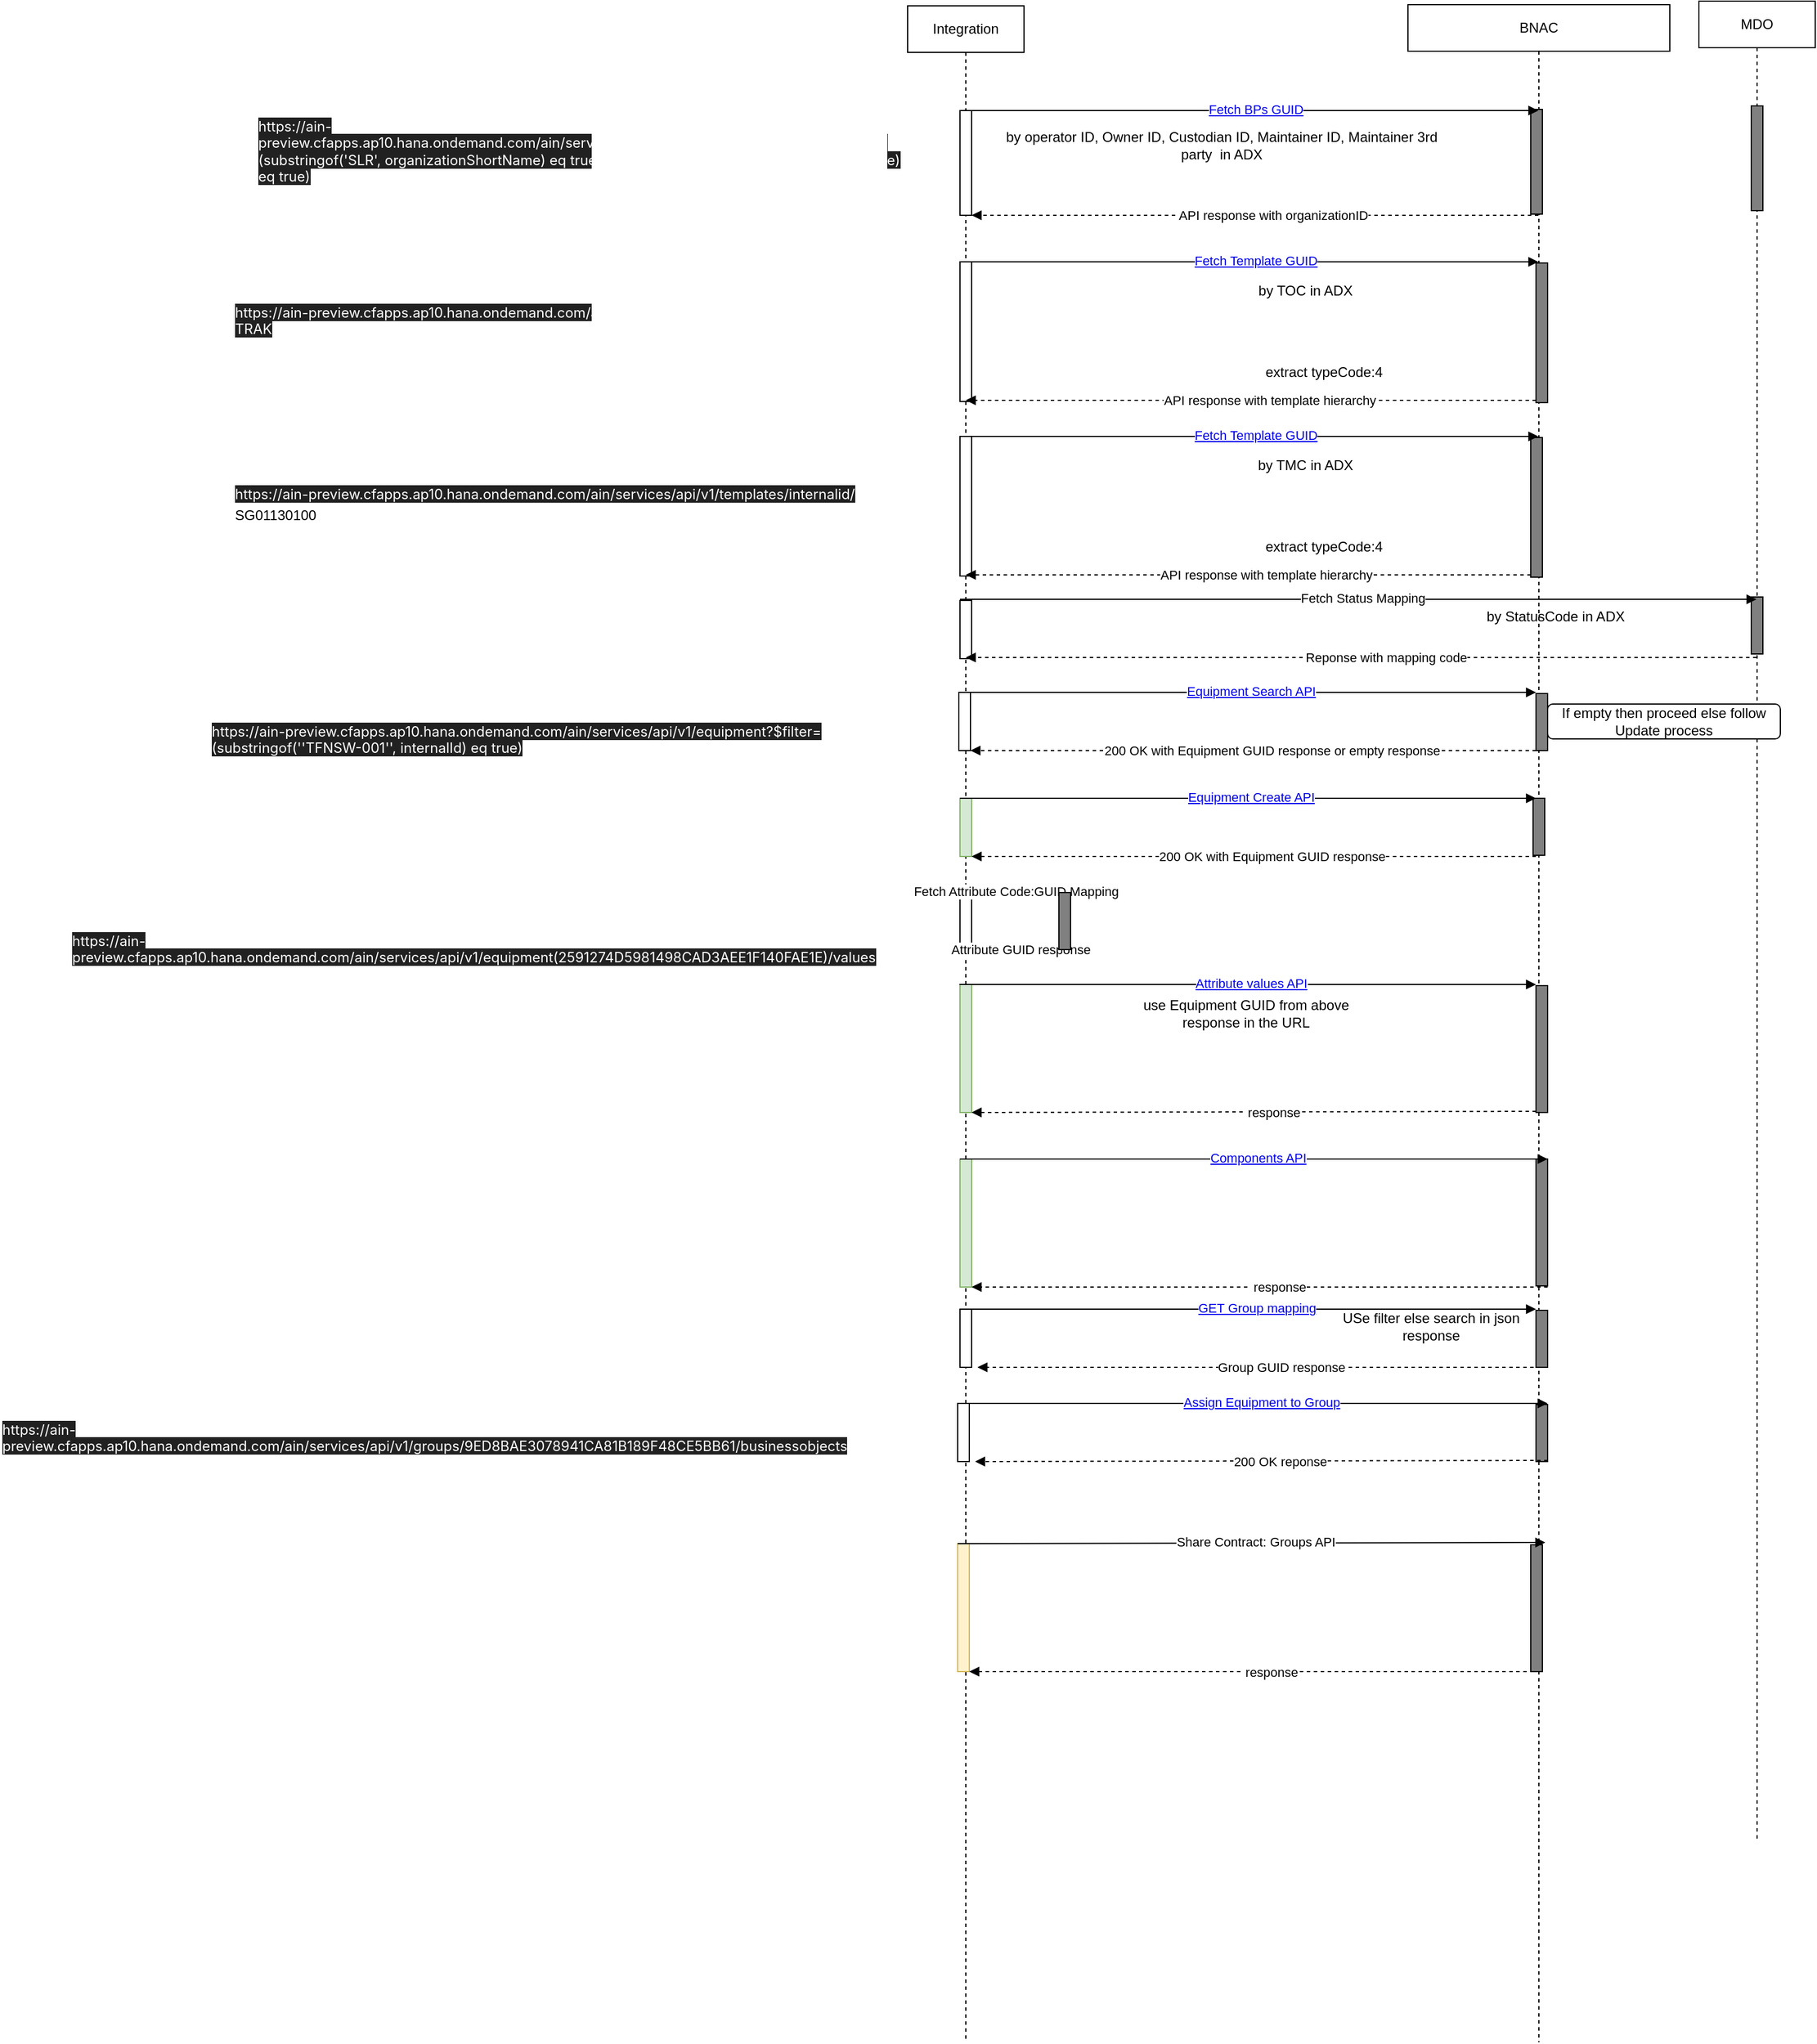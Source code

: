 <mxfile version="21.1.1" type="github" pages="3">
  <diagram id="C5RBs43oDa-KdzZeNtuy" name="Equipment Creation">
    <mxGraphModel dx="1950" dy="1103" grid="1" gridSize="10" guides="1" tooltips="1" connect="1" arrows="1" fold="1" page="1" pageScale="1" pageWidth="827" pageHeight="1169" math="0" shadow="0">
      <root>
        <mxCell id="WIyWlLk6GJQsqaUBKTNV-0" />
        <mxCell id="WIyWlLk6GJQsqaUBKTNV-1" parent="WIyWlLk6GJQsqaUBKTNV-0" />
        <mxCell id="XLQO8tJdvthS_SWg82uZ-0" value="MDO" style="shape=umlLifeline;perimeter=lifelinePerimeter;whiteSpace=wrap;html=1;container=1;dropTarget=0;collapsible=0;recursiveResize=0;outlineConnect=0;portConstraint=eastwest;newEdgeStyle={&quot;edgeStyle&quot;:&quot;elbowEdgeStyle&quot;,&quot;elbow&quot;:&quot;vertical&quot;,&quot;curved&quot;:0,&quot;rounded&quot;:0};" vertex="1" parent="WIyWlLk6GJQsqaUBKTNV-1">
          <mxGeometry x="790" y="116" width="100" height="1581" as="geometry" />
        </mxCell>
        <mxCell id="XLQO8tJdvthS_SWg82uZ-1" value="" style="html=1;points=[];perimeter=orthogonalPerimeter;outlineConnect=0;targetShapes=umlLifeline;portConstraint=eastwest;newEdgeStyle={&quot;edgeStyle&quot;:&quot;elbowEdgeStyle&quot;,&quot;elbow&quot;:&quot;vertical&quot;,&quot;curved&quot;:0,&quot;rounded&quot;:0};fillColor=#808080;" vertex="1" parent="XLQO8tJdvthS_SWg82uZ-0">
          <mxGeometry x="45" y="90" width="10" height="90" as="geometry" />
        </mxCell>
        <mxCell id="XLQO8tJdvthS_SWg82uZ-2" value="" style="html=1;points=[];perimeter=orthogonalPerimeter;outlineConnect=0;targetShapes=umlLifeline;portConstraint=eastwest;newEdgeStyle={&quot;edgeStyle&quot;:&quot;elbowEdgeStyle&quot;,&quot;elbow&quot;:&quot;vertical&quot;,&quot;curved&quot;:0,&quot;rounded&quot;:0};fillColor=#808080;" vertex="1" parent="XLQO8tJdvthS_SWg82uZ-0">
          <mxGeometry x="45" y="512" width="10" height="49" as="geometry" />
        </mxCell>
        <mxCell id="V0S6oDRMiLdYZjDU6OuA-8" value="Integration" style="shape=umlLifeline;perimeter=lifelinePerimeter;whiteSpace=wrap;html=1;container=1;dropTarget=0;collapsible=0;recursiveResize=0;outlineConnect=0;portConstraint=eastwest;newEdgeStyle={&quot;edgeStyle&quot;:&quot;elbowEdgeStyle&quot;,&quot;elbow&quot;:&quot;vertical&quot;,&quot;curved&quot;:0,&quot;rounded&quot;:0};" vertex="1" parent="WIyWlLk6GJQsqaUBKTNV-1">
          <mxGeometry x="110" y="120" width="100" height="1750" as="geometry" />
        </mxCell>
        <mxCell id="V0S6oDRMiLdYZjDU6OuA-9" value="" style="html=1;points=[];perimeter=orthogonalPerimeter;outlineConnect=0;targetShapes=umlLifeline;portConstraint=eastwest;newEdgeStyle={&quot;edgeStyle&quot;:&quot;elbowEdgeStyle&quot;,&quot;elbow&quot;:&quot;vertical&quot;,&quot;curved&quot;:0,&quot;rounded&quot;:0};" vertex="1" parent="V0S6oDRMiLdYZjDU6OuA-8">
          <mxGeometry x="45" y="90" width="10" height="90" as="geometry" />
        </mxCell>
        <mxCell id="tjPfh_lF-oSobos7F5bc-6" value="" style="html=1;points=[];perimeter=orthogonalPerimeter;outlineConnect=0;targetShapes=umlLifeline;portConstraint=eastwest;newEdgeStyle={&quot;edgeStyle&quot;:&quot;elbowEdgeStyle&quot;,&quot;elbow&quot;:&quot;vertical&quot;,&quot;curved&quot;:0,&quot;rounded&quot;:0};" vertex="1" parent="V0S6oDRMiLdYZjDU6OuA-8">
          <mxGeometry x="45" y="220" width="10" height="120" as="geometry" />
        </mxCell>
        <mxCell id="XLQO8tJdvthS_SWg82uZ-3" value="" style="html=1;points=[];perimeter=orthogonalPerimeter;outlineConnect=0;targetShapes=umlLifeline;portConstraint=eastwest;newEdgeStyle={&quot;edgeStyle&quot;:&quot;elbowEdgeStyle&quot;,&quot;elbow&quot;:&quot;vertical&quot;,&quot;curved&quot;:0,&quot;rounded&quot;:0};" vertex="1" parent="V0S6oDRMiLdYZjDU6OuA-8">
          <mxGeometry x="45" y="511" width="10" height="50" as="geometry" />
        </mxCell>
        <mxCell id="V0S6oDRMiLdYZjDU6OuA-6" value="BNAC" style="shape=umlLifeline;perimeter=lifelinePerimeter;whiteSpace=wrap;html=1;container=1;dropTarget=0;collapsible=0;recursiveResize=0;outlineConnect=0;portConstraint=eastwest;newEdgeStyle={&quot;edgeStyle&quot;:&quot;elbowEdgeStyle&quot;,&quot;elbow&quot;:&quot;vertical&quot;,&quot;curved&quot;:0,&quot;rounded&quot;:0};" vertex="1" parent="WIyWlLk6GJQsqaUBKTNV-1">
          <mxGeometry x="540" y="119" width="225" height="1751" as="geometry" />
        </mxCell>
        <mxCell id="V0S6oDRMiLdYZjDU6OuA-7" value="" style="html=1;points=[];perimeter=orthogonalPerimeter;outlineConnect=0;targetShapes=umlLifeline;portConstraint=eastwest;newEdgeStyle={&quot;edgeStyle&quot;:&quot;elbowEdgeStyle&quot;,&quot;elbow&quot;:&quot;vertical&quot;,&quot;curved&quot;:0,&quot;rounded&quot;:0};fillColor=#808080;" vertex="1" parent="V0S6oDRMiLdYZjDU6OuA-6">
          <mxGeometry x="105.5" y="90" width="10" height="90" as="geometry" />
        </mxCell>
        <mxCell id="tjPfh_lF-oSobos7F5bc-9" value="" style="html=1;points=[];perimeter=orthogonalPerimeter;outlineConnect=0;targetShapes=umlLifeline;portConstraint=eastwest;newEdgeStyle={&quot;edgeStyle&quot;:&quot;elbowEdgeStyle&quot;,&quot;elbow&quot;:&quot;vertical&quot;,&quot;curved&quot;:0,&quot;rounded&quot;:0};fillColor=#808080;" vertex="1" parent="V0S6oDRMiLdYZjDU6OuA-6">
          <mxGeometry x="110" y="222" width="10" height="120" as="geometry" />
        </mxCell>
        <mxCell id="qQhZ7LkLwMBStbFvsITg-0" value="" style="html=1;points=[];perimeter=orthogonalPerimeter;outlineConnect=0;targetShapes=umlLifeline;portConstraint=eastwest;newEdgeStyle={&quot;edgeStyle&quot;:&quot;elbowEdgeStyle&quot;,&quot;elbow&quot;:&quot;vertical&quot;,&quot;curved&quot;:0,&quot;rounded&quot;:0};fillColor=#d5e8d4;strokeColor=#82b366;" vertex="1" parent="V0S6oDRMiLdYZjDU6OuA-6">
          <mxGeometry x="-385" y="682" width="10" height="50" as="geometry" />
        </mxCell>
        <mxCell id="9zBhc4LIHTpFY1pNHOx9-1" value="" style="html=1;points=[];perimeter=orthogonalPerimeter;outlineConnect=0;targetShapes=umlLifeline;portConstraint=eastwest;newEdgeStyle={&quot;edgeStyle&quot;:&quot;elbowEdgeStyle&quot;,&quot;elbow&quot;:&quot;vertical&quot;,&quot;curved&quot;:0,&quot;rounded&quot;:0};" vertex="1" parent="V0S6oDRMiLdYZjDU6OuA-6">
          <mxGeometry x="-385" y="762" width="10" height="50" as="geometry" />
        </mxCell>
        <mxCell id="9zBhc4LIHTpFY1pNHOx9-7" value="" style="html=1;points=[];perimeter=orthogonalPerimeter;outlineConnect=0;targetShapes=umlLifeline;portConstraint=eastwest;newEdgeStyle={&quot;edgeStyle&quot;:&quot;elbowEdgeStyle&quot;,&quot;elbow&quot;:&quot;vertical&quot;,&quot;curved&quot;:0,&quot;rounded&quot;:0};fillColor=#d5e8d4;strokeColor=#82b366;" vertex="1" parent="V0S6oDRMiLdYZjDU6OuA-6">
          <mxGeometry x="-385" y="842" width="10" height="110" as="geometry" />
        </mxCell>
        <mxCell id="9zBhc4LIHTpFY1pNHOx9-13" value="" style="html=1;points=[];perimeter=orthogonalPerimeter;outlineConnect=0;targetShapes=umlLifeline;portConstraint=eastwest;newEdgeStyle={&quot;edgeStyle&quot;:&quot;elbowEdgeStyle&quot;,&quot;elbow&quot;:&quot;vertical&quot;,&quot;curved&quot;:0,&quot;rounded&quot;:0};fillColor=#d5e8d4;strokeColor=#82b366;" vertex="1" parent="V0S6oDRMiLdYZjDU6OuA-6">
          <mxGeometry x="-385" y="992" width="10" height="110" as="geometry" />
        </mxCell>
        <mxCell id="qQhZ7LkLwMBStbFvsITg-3" value="" style="html=1;points=[];perimeter=orthogonalPerimeter;outlineConnect=0;targetShapes=umlLifeline;portConstraint=eastwest;newEdgeStyle={&quot;edgeStyle&quot;:&quot;elbowEdgeStyle&quot;,&quot;elbow&quot;:&quot;vertical&quot;,&quot;curved&quot;:0,&quot;rounded&quot;:0};fillColor=#808080;" vertex="1" parent="V0S6oDRMiLdYZjDU6OuA-6">
          <mxGeometry x="107.5" y="682" width="10" height="49" as="geometry" />
        </mxCell>
        <mxCell id="9zBhc4LIHTpFY1pNHOx9-10" value="" style="html=1;points=[];perimeter=orthogonalPerimeter;outlineConnect=0;targetShapes=umlLifeline;portConstraint=eastwest;newEdgeStyle={&quot;edgeStyle&quot;:&quot;elbowEdgeStyle&quot;,&quot;elbow&quot;:&quot;vertical&quot;,&quot;curved&quot;:0,&quot;rounded&quot;:0};fillColor=#808080;" vertex="1" parent="V0S6oDRMiLdYZjDU6OuA-6">
          <mxGeometry x="110" y="843" width="10" height="109" as="geometry" />
        </mxCell>
        <mxCell id="9zBhc4LIHTpFY1pNHOx9-16" value="" style="html=1;points=[];perimeter=orthogonalPerimeter;outlineConnect=0;targetShapes=umlLifeline;portConstraint=eastwest;newEdgeStyle={&quot;edgeStyle&quot;:&quot;elbowEdgeStyle&quot;,&quot;elbow&quot;:&quot;vertical&quot;,&quot;curved&quot;:0,&quot;rounded&quot;:0};fillColor=#808080;" vertex="1" parent="V0S6oDRMiLdYZjDU6OuA-6">
          <mxGeometry x="110" y="992" width="10" height="109" as="geometry" />
        </mxCell>
        <mxCell id="qQhZ7LkLwMBStbFvsITg-1" value="" style="html=1;verticalAlign=bottom;labelBackgroundColor=none;endArrow=block;endFill=1;rounded=0;" edge="1" parent="V0S6oDRMiLdYZjDU6OuA-6">
          <mxGeometry width="160" relative="1" as="geometry">
            <mxPoint x="-385" y="682" as="sourcePoint" />
            <mxPoint x="110" y="682" as="targetPoint" />
          </mxGeometry>
        </mxCell>
        <mxCell id="qQhZ7LkLwMBStbFvsITg-2" value="&lt;a href=&quot;https://api.sap.com/api/EquipmentAPI/path/post_equipment&quot;&gt;Equipment Create API&lt;/a&gt;" style="edgeLabel;html=1;align=center;verticalAlign=middle;resizable=0;points=[];" vertex="1" connectable="0" parent="qQhZ7LkLwMBStbFvsITg-1">
          <mxGeometry x="0.011" y="1" relative="1" as="geometry">
            <mxPoint as="offset" />
          </mxGeometry>
        </mxCell>
        <mxCell id="qQhZ7LkLwMBStbFvsITg-4" value="" style="html=1;verticalAlign=bottom;labelBackgroundColor=none;endArrow=block;endFill=1;dashed=1;rounded=0;" edge="1" parent="V0S6oDRMiLdYZjDU6OuA-6">
          <mxGeometry width="160" relative="1" as="geometry">
            <mxPoint x="110" y="732" as="sourcePoint" />
            <mxPoint x="-375" y="732" as="targetPoint" />
          </mxGeometry>
        </mxCell>
        <mxCell id="qQhZ7LkLwMBStbFvsITg-5" value="200 OK with Equipment GUID response" style="edgeLabel;html=1;align=center;verticalAlign=middle;resizable=0;points=[];" vertex="1" connectable="0" parent="qQhZ7LkLwMBStbFvsITg-4">
          <mxGeometry x="-0.063" relative="1" as="geometry">
            <mxPoint as="offset" />
          </mxGeometry>
        </mxCell>
        <mxCell id="9zBhc4LIHTpFY1pNHOx9-2" value="" style="html=1;verticalAlign=bottom;labelBackgroundColor=none;endArrow=block;endFill=1;rounded=0;" edge="1" parent="V0S6oDRMiLdYZjDU6OuA-6" target="9zBhc4LIHTpFY1pNHOx9-4">
          <mxGeometry width="160" relative="1" as="geometry">
            <mxPoint x="-375" y="762" as="sourcePoint" />
            <mxPoint x="220" y="762" as="targetPoint" />
          </mxGeometry>
        </mxCell>
        <mxCell id="9zBhc4LIHTpFY1pNHOx9-3" value="Fetch Attribute Code:GUID Mapping" style="edgeLabel;html=1;align=center;verticalAlign=middle;resizable=0;points=[];" vertex="1" connectable="0" parent="9zBhc4LIHTpFY1pNHOx9-2">
          <mxGeometry x="0.011" y="1" relative="1" as="geometry">
            <mxPoint as="offset" />
          </mxGeometry>
        </mxCell>
        <mxCell id="9zBhc4LIHTpFY1pNHOx9-5" value="" style="html=1;verticalAlign=bottom;labelBackgroundColor=none;endArrow=block;endFill=1;dashed=1;rounded=0;" edge="1" parent="V0S6oDRMiLdYZjDU6OuA-6" source="9zBhc4LIHTpFY1pNHOx9-4">
          <mxGeometry width="160" relative="1" as="geometry">
            <mxPoint x="220" y="812" as="sourcePoint" />
            <mxPoint x="-370" y="812" as="targetPoint" />
          </mxGeometry>
        </mxCell>
        <mxCell id="9zBhc4LIHTpFY1pNHOx9-6" value="Attribute GUID response" style="edgeLabel;html=1;align=center;verticalAlign=middle;resizable=0;points=[];" vertex="1" connectable="0" parent="9zBhc4LIHTpFY1pNHOx9-5">
          <mxGeometry x="-0.063" relative="1" as="geometry">
            <mxPoint as="offset" />
          </mxGeometry>
        </mxCell>
        <mxCell id="9zBhc4LIHTpFY1pNHOx9-8" value="" style="html=1;verticalAlign=bottom;labelBackgroundColor=none;endArrow=block;endFill=1;rounded=0;" edge="1" parent="V0S6oDRMiLdYZjDU6OuA-6">
          <mxGeometry width="160" relative="1" as="geometry">
            <mxPoint x="-385.5" y="842" as="sourcePoint" />
            <mxPoint x="110" y="842" as="targetPoint" />
          </mxGeometry>
        </mxCell>
        <mxCell id="9zBhc4LIHTpFY1pNHOx9-9" value="&lt;a href=&quot;https://api.sap.com/api/EquipmentAPI/path/put_equipment__equipmentId___values&quot;&gt;Attribute values API&lt;/a&gt;" style="edgeLabel;html=1;align=center;verticalAlign=middle;resizable=0;points=[];" vertex="1" connectable="0" parent="9zBhc4LIHTpFY1pNHOx9-8">
          <mxGeometry x="0.011" y="1" relative="1" as="geometry">
            <mxPoint as="offset" />
          </mxGeometry>
        </mxCell>
        <mxCell id="9zBhc4LIHTpFY1pNHOx9-11" value="" style="html=1;verticalAlign=bottom;labelBackgroundColor=none;endArrow=block;endFill=1;dashed=1;rounded=0;" edge="1" parent="V0S6oDRMiLdYZjDU6OuA-6">
          <mxGeometry width="160" relative="1" as="geometry">
            <mxPoint x="110" y="951" as="sourcePoint" />
            <mxPoint x="-375" y="952" as="targetPoint" />
          </mxGeometry>
        </mxCell>
        <mxCell id="9zBhc4LIHTpFY1pNHOx9-12" value="&amp;nbsp;response" style="edgeLabel;html=1;align=center;verticalAlign=middle;resizable=0;points=[];" vertex="1" connectable="0" parent="9zBhc4LIHTpFY1pNHOx9-11">
          <mxGeometry x="-0.063" relative="1" as="geometry">
            <mxPoint as="offset" />
          </mxGeometry>
        </mxCell>
        <mxCell id="9zBhc4LIHTpFY1pNHOx9-14" value="" style="html=1;verticalAlign=bottom;labelBackgroundColor=none;endArrow=block;endFill=1;rounded=0;" edge="1" parent="V0S6oDRMiLdYZjDU6OuA-6">
          <mxGeometry width="160" relative="1" as="geometry">
            <mxPoint x="-385" y="992" as="sourcePoint" />
            <mxPoint x="120" y="992" as="targetPoint" />
          </mxGeometry>
        </mxCell>
        <mxCell id="9zBhc4LIHTpFY1pNHOx9-15" value="&lt;a href=&quot;https://api.sap.com/api/EquipmentAPI/resource/Component_Structure&quot;&gt;Components API&lt;/a&gt;" style="edgeLabel;html=1;align=center;verticalAlign=middle;resizable=0;points=[];" vertex="1" connectable="0" parent="9zBhc4LIHTpFY1pNHOx9-14">
          <mxGeometry x="0.011" y="1" relative="1" as="geometry">
            <mxPoint as="offset" />
          </mxGeometry>
        </mxCell>
        <mxCell id="9zBhc4LIHTpFY1pNHOx9-17" value="" style="html=1;verticalAlign=bottom;labelBackgroundColor=none;endArrow=block;endFill=1;dashed=1;rounded=0;" edge="1" parent="V0S6oDRMiLdYZjDU6OuA-6">
          <mxGeometry width="160" relative="1" as="geometry">
            <mxPoint x="120" y="1102" as="sourcePoint" />
            <mxPoint x="-375" y="1102" as="targetPoint" />
          </mxGeometry>
        </mxCell>
        <mxCell id="9zBhc4LIHTpFY1pNHOx9-18" value="&amp;nbsp;response" style="edgeLabel;html=1;align=center;verticalAlign=middle;resizable=0;points=[];" vertex="1" connectable="0" parent="9zBhc4LIHTpFY1pNHOx9-17">
          <mxGeometry x="-0.063" relative="1" as="geometry">
            <mxPoint as="offset" />
          </mxGeometry>
        </mxCell>
        <mxCell id="9zBhc4LIHTpFY1pNHOx9-19" value="" style="html=1;points=[];perimeter=orthogonalPerimeter;outlineConnect=0;targetShapes=umlLifeline;portConstraint=eastwest;newEdgeStyle={&quot;edgeStyle&quot;:&quot;elbowEdgeStyle&quot;,&quot;elbow&quot;:&quot;vertical&quot;,&quot;curved&quot;:0,&quot;rounded&quot;:0};fillColor=#fff2cc;strokeColor=#d6b656;" vertex="1" parent="V0S6oDRMiLdYZjDU6OuA-6">
          <mxGeometry x="-387" y="1322.5" width="10" height="110" as="geometry" />
        </mxCell>
        <mxCell id="9zBhc4LIHTpFY1pNHOx9-20" value="" style="html=1;points=[];perimeter=orthogonalPerimeter;outlineConnect=0;targetShapes=umlLifeline;portConstraint=eastwest;newEdgeStyle={&quot;edgeStyle&quot;:&quot;elbowEdgeStyle&quot;,&quot;elbow&quot;:&quot;vertical&quot;,&quot;curved&quot;:0,&quot;rounded&quot;:0};fillColor=#808080;" vertex="1" parent="V0S6oDRMiLdYZjDU6OuA-6">
          <mxGeometry x="105.5" y="1323.5" width="10" height="109" as="geometry" />
        </mxCell>
        <mxCell id="9zBhc4LIHTpFY1pNHOx9-21" value="" style="html=1;verticalAlign=bottom;labelBackgroundColor=none;endArrow=block;endFill=1;rounded=0;" edge="1" parent="V0S6oDRMiLdYZjDU6OuA-6">
          <mxGeometry width="160" relative="1" as="geometry">
            <mxPoint x="-387" y="1322.5" as="sourcePoint" />
            <mxPoint x="118" y="1321.5" as="targetPoint" />
          </mxGeometry>
        </mxCell>
        <mxCell id="9zBhc4LIHTpFY1pNHOx9-22" value="Share Contract: Groups API" style="edgeLabel;html=1;align=center;verticalAlign=middle;resizable=0;points=[];" vertex="1" connectable="0" parent="9zBhc4LIHTpFY1pNHOx9-21">
          <mxGeometry x="0.011" y="1" relative="1" as="geometry">
            <mxPoint as="offset" />
          </mxGeometry>
        </mxCell>
        <mxCell id="9zBhc4LIHTpFY1pNHOx9-23" value="" style="html=1;verticalAlign=bottom;labelBackgroundColor=none;endArrow=block;endFill=1;dashed=1;rounded=0;" edge="1" parent="V0S6oDRMiLdYZjDU6OuA-6">
          <mxGeometry width="160" relative="1" as="geometry">
            <mxPoint x="108" y="1432.5" as="sourcePoint" />
            <mxPoint x="-377" y="1432.5" as="targetPoint" />
          </mxGeometry>
        </mxCell>
        <mxCell id="9zBhc4LIHTpFY1pNHOx9-24" value="&amp;nbsp;response" style="edgeLabel;html=1;align=center;verticalAlign=middle;resizable=0;points=[];" vertex="1" connectable="0" parent="9zBhc4LIHTpFY1pNHOx9-23">
          <mxGeometry x="-0.063" relative="1" as="geometry">
            <mxPoint as="offset" />
          </mxGeometry>
        </mxCell>
        <mxCell id="9zBhc4LIHTpFY1pNHOx9-28" value="" style="html=1;points=[];perimeter=orthogonalPerimeter;outlineConnect=0;targetShapes=umlLifeline;portConstraint=eastwest;newEdgeStyle={&quot;edgeStyle&quot;:&quot;elbowEdgeStyle&quot;,&quot;elbow&quot;:&quot;vertical&quot;,&quot;curved&quot;:0,&quot;rounded&quot;:0};" vertex="1" parent="V0S6oDRMiLdYZjDU6OuA-6">
          <mxGeometry x="-386" y="591" width="10" height="50" as="geometry" />
        </mxCell>
        <mxCell id="9zBhc4LIHTpFY1pNHOx9-29" value="" style="html=1;points=[];perimeter=orthogonalPerimeter;outlineConnect=0;targetShapes=umlLifeline;portConstraint=eastwest;newEdgeStyle={&quot;edgeStyle&quot;:&quot;elbowEdgeStyle&quot;,&quot;elbow&quot;:&quot;vertical&quot;,&quot;curved&quot;:0,&quot;rounded&quot;:0};fillColor=#808080;" vertex="1" parent="V0S6oDRMiLdYZjDU6OuA-6">
          <mxGeometry x="110" y="592" width="10" height="49" as="geometry" />
        </mxCell>
        <mxCell id="9zBhc4LIHTpFY1pNHOx9-30" value="" style="html=1;verticalAlign=bottom;labelBackgroundColor=none;endArrow=block;endFill=1;rounded=0;" edge="1" parent="V0S6oDRMiLdYZjDU6OuA-6">
          <mxGeometry width="160" relative="1" as="geometry">
            <mxPoint x="-386" y="591" as="sourcePoint" />
            <mxPoint x="110" y="591" as="targetPoint" />
          </mxGeometry>
        </mxCell>
        <mxCell id="9zBhc4LIHTpFY1pNHOx9-31" value="&lt;a href=&quot;https://api.sap.com/api/EquipmentAPI/path/post_equipment&quot;&gt;Equipment Search API&lt;/a&gt;" style="edgeLabel;html=1;align=center;verticalAlign=middle;resizable=0;points=[];" vertex="1" connectable="0" parent="9zBhc4LIHTpFY1pNHOx9-30">
          <mxGeometry x="0.011" y="1" relative="1" as="geometry">
            <mxPoint as="offset" />
          </mxGeometry>
        </mxCell>
        <mxCell id="9zBhc4LIHTpFY1pNHOx9-32" value="" style="html=1;verticalAlign=bottom;labelBackgroundColor=none;endArrow=block;endFill=1;dashed=1;rounded=0;" edge="1" parent="V0S6oDRMiLdYZjDU6OuA-6">
          <mxGeometry width="160" relative="1" as="geometry">
            <mxPoint x="110" y="641" as="sourcePoint" />
            <mxPoint x="-376" y="641" as="targetPoint" />
          </mxGeometry>
        </mxCell>
        <mxCell id="9zBhc4LIHTpFY1pNHOx9-33" value="200 OK with Equipment GUID response or empty response" style="edgeLabel;html=1;align=center;verticalAlign=middle;resizable=0;points=[];" vertex="1" connectable="0" parent="9zBhc4LIHTpFY1pNHOx9-32">
          <mxGeometry x="-0.063" relative="1" as="geometry">
            <mxPoint as="offset" />
          </mxGeometry>
        </mxCell>
        <mxCell id="9zBhc4LIHTpFY1pNHOx9-36" value="" style="html=1;points=[];perimeter=orthogonalPerimeter;outlineConnect=0;targetShapes=umlLifeline;portConstraint=eastwest;newEdgeStyle={&quot;edgeStyle&quot;:&quot;elbowEdgeStyle&quot;,&quot;elbow&quot;:&quot;vertical&quot;,&quot;curved&quot;:0,&quot;rounded&quot;:0};" vertex="1" parent="V0S6oDRMiLdYZjDU6OuA-6">
          <mxGeometry x="-387" y="1202" width="10" height="50" as="geometry" />
        </mxCell>
        <mxCell id="9zBhc4LIHTpFY1pNHOx9-37" value="" style="html=1;points=[];perimeter=orthogonalPerimeter;outlineConnect=0;targetShapes=umlLifeline;portConstraint=eastwest;newEdgeStyle={&quot;edgeStyle&quot;:&quot;elbowEdgeStyle&quot;,&quot;elbow&quot;:&quot;vertical&quot;,&quot;curved&quot;:0,&quot;rounded&quot;:0};fillColor=#808080;" vertex="1" parent="V0S6oDRMiLdYZjDU6OuA-6">
          <mxGeometry x="110" y="1203" width="10" height="49" as="geometry" />
        </mxCell>
        <mxCell id="9zBhc4LIHTpFY1pNHOx9-38" value="" style="html=1;verticalAlign=bottom;labelBackgroundColor=none;endArrow=block;endFill=1;rounded=0;" edge="1" parent="V0S6oDRMiLdYZjDU6OuA-6">
          <mxGeometry width="160" relative="1" as="geometry">
            <mxPoint x="-377" y="1202" as="sourcePoint" />
            <mxPoint x="120" y="1202" as="targetPoint" />
          </mxGeometry>
        </mxCell>
        <mxCell id="9zBhc4LIHTpFY1pNHOx9-39" value="&lt;a href=&quot;https://api.sap.com/api/GroupsAPI/path/post_groups__groupId__assign&quot;&gt;Assign Equipment to Group&lt;/a&gt;" style="edgeLabel;html=1;align=center;verticalAlign=middle;resizable=0;points=[];" vertex="1" connectable="0" parent="9zBhc4LIHTpFY1pNHOx9-38">
          <mxGeometry x="0.011" y="1" relative="1" as="geometry">
            <mxPoint as="offset" />
          </mxGeometry>
        </mxCell>
        <mxCell id="9zBhc4LIHTpFY1pNHOx9-40" value="" style="html=1;verticalAlign=bottom;labelBackgroundColor=none;endArrow=block;endFill=1;dashed=1;rounded=0;" edge="1" parent="V0S6oDRMiLdYZjDU6OuA-6">
          <mxGeometry width="160" relative="1" as="geometry">
            <mxPoint x="120" y="1251" as="sourcePoint" />
            <mxPoint x="-372" y="1252" as="targetPoint" />
          </mxGeometry>
        </mxCell>
        <mxCell id="9zBhc4LIHTpFY1pNHOx9-41" value="200 OK reponse" style="edgeLabel;html=1;align=center;verticalAlign=middle;resizable=0;points=[];" vertex="1" connectable="0" parent="9zBhc4LIHTpFY1pNHOx9-40">
          <mxGeometry x="-0.063" relative="1" as="geometry">
            <mxPoint as="offset" />
          </mxGeometry>
        </mxCell>
        <mxCell id="9zBhc4LIHTpFY1pNHOx9-42" value="" style="html=1;points=[];perimeter=orthogonalPerimeter;outlineConnect=0;targetShapes=umlLifeline;portConstraint=eastwest;newEdgeStyle={&quot;edgeStyle&quot;:&quot;elbowEdgeStyle&quot;,&quot;elbow&quot;:&quot;vertical&quot;,&quot;curved&quot;:0,&quot;rounded&quot;:0};" vertex="1" parent="V0S6oDRMiLdYZjDU6OuA-6">
          <mxGeometry x="-385" y="1121" width="10" height="50" as="geometry" />
        </mxCell>
        <mxCell id="9zBhc4LIHTpFY1pNHOx9-43" value="" style="html=1;points=[];perimeter=orthogonalPerimeter;outlineConnect=0;targetShapes=umlLifeline;portConstraint=eastwest;newEdgeStyle={&quot;edgeStyle&quot;:&quot;elbowEdgeStyle&quot;,&quot;elbow&quot;:&quot;vertical&quot;,&quot;curved&quot;:0,&quot;rounded&quot;:0};fillColor=#808080;" vertex="1" parent="V0S6oDRMiLdYZjDU6OuA-6">
          <mxGeometry x="110" y="1122" width="10" height="49" as="geometry" />
        </mxCell>
        <mxCell id="9zBhc4LIHTpFY1pNHOx9-44" value="" style="html=1;verticalAlign=bottom;labelBackgroundColor=none;endArrow=block;endFill=1;rounded=0;" edge="1" parent="V0S6oDRMiLdYZjDU6OuA-6">
          <mxGeometry width="160" relative="1" as="geometry">
            <mxPoint x="-375" y="1121" as="sourcePoint" />
            <mxPoint x="110" y="1121" as="targetPoint" />
          </mxGeometry>
        </mxCell>
        <mxCell id="9zBhc4LIHTpFY1pNHOx9-45" value="&lt;a href=&quot;https://api.sap.com/api/GroupsAPI/path/get_groups&quot;&gt;GET Group mapping&lt;/a&gt;" style="edgeLabel;html=1;align=center;verticalAlign=middle;resizable=0;points=[];" vertex="1" connectable="0" parent="9zBhc4LIHTpFY1pNHOx9-44">
          <mxGeometry x="0.011" y="1" relative="1" as="geometry">
            <mxPoint as="offset" />
          </mxGeometry>
        </mxCell>
        <mxCell id="9zBhc4LIHTpFY1pNHOx9-46" value="" style="html=1;verticalAlign=bottom;labelBackgroundColor=none;endArrow=block;endFill=1;dashed=1;rounded=0;" edge="1" parent="V0S6oDRMiLdYZjDU6OuA-6">
          <mxGeometry width="160" relative="1" as="geometry">
            <mxPoint x="120" y="1171" as="sourcePoint" />
            <mxPoint x="-370" y="1171" as="targetPoint" />
          </mxGeometry>
        </mxCell>
        <mxCell id="9zBhc4LIHTpFY1pNHOx9-47" value="Group GUID response" style="edgeLabel;html=1;align=center;verticalAlign=middle;resizable=0;points=[];" vertex="1" connectable="0" parent="9zBhc4LIHTpFY1pNHOx9-46">
          <mxGeometry x="-0.063" relative="1" as="geometry">
            <mxPoint as="offset" />
          </mxGeometry>
        </mxCell>
        <mxCell id="Ga6BgDNxYfzHVQj_huKU-6" value="" style="html=1;points=[];perimeter=orthogonalPerimeter;outlineConnect=0;targetShapes=umlLifeline;portConstraint=eastwest;newEdgeStyle={&quot;edgeStyle&quot;:&quot;elbowEdgeStyle&quot;,&quot;elbow&quot;:&quot;vertical&quot;,&quot;curved&quot;:0,&quot;rounded&quot;:0};fillColor=#808080;" vertex="1" parent="V0S6oDRMiLdYZjDU6OuA-6">
          <mxGeometry x="105.5" y="372" width="10" height="120" as="geometry" />
        </mxCell>
        <mxCell id="tjPfh_lF-oSobos7F5bc-1" value="" style="html=1;verticalAlign=bottom;labelBackgroundColor=none;endArrow=block;endFill=1;rounded=0;" edge="1" parent="WIyWlLk6GJQsqaUBKTNV-1" target="V0S6oDRMiLdYZjDU6OuA-6">
          <mxGeometry width="160" relative="1" as="geometry">
            <mxPoint x="160" y="210" as="sourcePoint" />
            <mxPoint x="320" y="210" as="targetPoint" />
          </mxGeometry>
        </mxCell>
        <mxCell id="tjPfh_lF-oSobos7F5bc-2" value="&lt;a href=&quot;https://api.sap.com/api/CompanyProfileAPI/path/get_company_profile_invitees&quot;&gt;Fetch BPs GUID&lt;/a&gt;" style="edgeLabel;html=1;align=center;verticalAlign=middle;resizable=0;points=[];" vertex="1" connectable="0" parent="tjPfh_lF-oSobos7F5bc-1">
          <mxGeometry x="0.011" y="1" relative="1" as="geometry">
            <mxPoint as="offset" />
          </mxGeometry>
        </mxCell>
        <mxCell id="tjPfh_lF-oSobos7F5bc-3" value="" style="html=1;verticalAlign=bottom;labelBackgroundColor=none;endArrow=block;endFill=1;dashed=1;rounded=0;" edge="1" parent="WIyWlLk6GJQsqaUBKTNV-1" source="V0S6oDRMiLdYZjDU6OuA-6" target="V0S6oDRMiLdYZjDU6OuA-9">
          <mxGeometry width="160" relative="1" as="geometry">
            <mxPoint x="589.5" y="328" as="sourcePoint" />
            <mxPoint x="159.5" y="328" as="targetPoint" />
          </mxGeometry>
        </mxCell>
        <mxCell id="tjPfh_lF-oSobos7F5bc-4" value="API response with&amp;nbsp;organizationID" style="edgeLabel;html=1;align=center;verticalAlign=middle;resizable=0;points=[];" vertex="1" connectable="0" parent="tjPfh_lF-oSobos7F5bc-3">
          <mxGeometry x="-0.063" relative="1" as="geometry">
            <mxPoint as="offset" />
          </mxGeometry>
        </mxCell>
        <mxCell id="tjPfh_lF-oSobos7F5bc-7" value="" style="html=1;verticalAlign=bottom;labelBackgroundColor=none;endArrow=block;endFill=1;rounded=0;" edge="1" parent="WIyWlLk6GJQsqaUBKTNV-1" target="V0S6oDRMiLdYZjDU6OuA-6">
          <mxGeometry width="160" relative="1" as="geometry">
            <mxPoint x="160" y="340" as="sourcePoint" />
            <mxPoint x="590" y="340" as="targetPoint" />
          </mxGeometry>
        </mxCell>
        <mxCell id="tjPfh_lF-oSobos7F5bc-8" value="&lt;a href=&quot;https://api.sap.com/api/TemplateAPI/path/get_templates_internalid__internalId_&quot;&gt;Fetch Template GUID&lt;/a&gt;" style="edgeLabel;html=1;align=center;verticalAlign=middle;resizable=0;points=[];" vertex="1" connectable="0" parent="tjPfh_lF-oSobos7F5bc-7">
          <mxGeometry x="0.011" y="1" relative="1" as="geometry">
            <mxPoint as="offset" />
          </mxGeometry>
        </mxCell>
        <mxCell id="Ga6BgDNxYfzHVQj_huKU-0" value="by operator ID, Owner ID, Custodian ID, Maintainer ID, Maintainer 3rd party&amp;nbsp; in ADX" style="text;html=1;strokeColor=none;fillColor=none;align=center;verticalAlign=middle;whiteSpace=wrap;rounded=0;" vertex="1" parent="WIyWlLk6GJQsqaUBKTNV-1">
          <mxGeometry x="190" y="230" width="380" height="20" as="geometry" />
        </mxCell>
        <mxCell id="Ga6BgDNxYfzHVQj_huKU-1" value="by TOC in ADX" style="text;html=1;strokeColor=none;fillColor=none;align=center;verticalAlign=middle;whiteSpace=wrap;rounded=0;" vertex="1" parent="WIyWlLk6GJQsqaUBKTNV-1">
          <mxGeometry x="380" y="350" width="144" height="30" as="geometry" />
        </mxCell>
        <mxCell id="Ga6BgDNxYfzHVQj_huKU-2" value="" style="html=1;verticalAlign=bottom;labelBackgroundColor=none;endArrow=block;endFill=1;dashed=1;rounded=0;" edge="1" parent="WIyWlLk6GJQsqaUBKTNV-1" source="tjPfh_lF-oSobos7F5bc-9">
          <mxGeometry width="160" relative="1" as="geometry">
            <mxPoint x="585" y="459" as="sourcePoint" />
            <mxPoint x="160" y="459" as="targetPoint" />
          </mxGeometry>
        </mxCell>
        <mxCell id="Ga6BgDNxYfzHVQj_huKU-3" value="API response with&amp;nbsp;template hierarchy" style="edgeLabel;html=1;align=center;verticalAlign=middle;resizable=0;points=[];" vertex="1" connectable="0" parent="Ga6BgDNxYfzHVQj_huKU-2">
          <mxGeometry x="-0.063" relative="1" as="geometry">
            <mxPoint as="offset" />
          </mxGeometry>
        </mxCell>
        <mxCell id="Ga6BgDNxYfzHVQj_huKU-4" value="&lt;meta charset=&quot;utf-8&quot;&gt;&lt;span style=&quot;color: rgb(255, 255, 255); font-family: Inter, system-ui, -apple-system, system-ui, &amp;quot;Segoe UI&amp;quot;, Roboto, Oxygen, Ubuntu, Cantarell, &amp;quot;Fira Sans&amp;quot;, &amp;quot;Droid Sans&amp;quot;, Helvetica, Arial, sans-serif; font-size: 12px; font-style: normal; font-variant-ligatures: normal; font-variant-caps: normal; font-weight: 400; letter-spacing: normal; orphans: 2; text-align: left; text-indent: 0px; text-transform: none; widows: 2; word-spacing: 0px; -webkit-text-stroke-width: 0px; background-color: rgb(33, 33, 33); text-decoration-thickness: initial; text-decoration-style: initial; text-decoration-color: initial; float: none; display: inline !important;&quot;&gt;https://ain-preview.cfapps.ap10.hana.ondemand.com/ain/services/api/v1/templates/internalid/TR-TRAK&lt;/span&gt;" style="text;whiteSpace=wrap;html=1;" vertex="1" parent="WIyWlLk6GJQsqaUBKTNV-1">
          <mxGeometry x="-470" y="370" width="560" height="50" as="geometry" />
        </mxCell>
        <mxCell id="Ga6BgDNxYfzHVQj_huKU-5" value="extract typeCode:4" style="text;html=1;strokeColor=none;fillColor=none;align=center;verticalAlign=middle;whiteSpace=wrap;rounded=0;" vertex="1" parent="WIyWlLk6GJQsqaUBKTNV-1">
          <mxGeometry x="396" y="420" width="144" height="30" as="geometry" />
        </mxCell>
        <mxCell id="Ga6BgDNxYfzHVQj_huKU-7" value="" style="html=1;points=[];perimeter=orthogonalPerimeter;outlineConnect=0;targetShapes=umlLifeline;portConstraint=eastwest;newEdgeStyle={&quot;edgeStyle&quot;:&quot;elbowEdgeStyle&quot;,&quot;elbow&quot;:&quot;vertical&quot;,&quot;curved&quot;:0,&quot;rounded&quot;:0};" vertex="1" parent="WIyWlLk6GJQsqaUBKTNV-1">
          <mxGeometry x="155" y="490" width="10" height="120" as="geometry" />
        </mxCell>
        <mxCell id="Ga6BgDNxYfzHVQj_huKU-8" value="" style="html=1;verticalAlign=bottom;labelBackgroundColor=none;endArrow=block;endFill=1;rounded=0;" edge="1" parent="WIyWlLk6GJQsqaUBKTNV-1" target="V0S6oDRMiLdYZjDU6OuA-6">
          <mxGeometry width="160" relative="1" as="geometry">
            <mxPoint x="160" y="490" as="sourcePoint" />
            <mxPoint x="590" y="490" as="targetPoint" />
          </mxGeometry>
        </mxCell>
        <mxCell id="Ga6BgDNxYfzHVQj_huKU-9" value="&lt;a href=&quot;https://api.sap.com/api/TemplateAPI/path/get_templates_internalid__internalId_&quot;&gt;Fetch Template GUID&lt;/a&gt;" style="edgeLabel;html=1;align=center;verticalAlign=middle;resizable=0;points=[];" vertex="1" connectable="0" parent="Ga6BgDNxYfzHVQj_huKU-8">
          <mxGeometry x="0.011" y="1" relative="1" as="geometry">
            <mxPoint as="offset" />
          </mxGeometry>
        </mxCell>
        <mxCell id="Ga6BgDNxYfzHVQj_huKU-10" value="by TMC in ADX" style="text;html=1;strokeColor=none;fillColor=none;align=center;verticalAlign=middle;whiteSpace=wrap;rounded=0;" vertex="1" parent="WIyWlLk6GJQsqaUBKTNV-1">
          <mxGeometry x="380" y="500" width="144" height="30" as="geometry" />
        </mxCell>
        <mxCell id="Ga6BgDNxYfzHVQj_huKU-11" value="" style="html=1;verticalAlign=bottom;labelBackgroundColor=none;endArrow=block;endFill=1;dashed=1;rounded=0;" edge="1" parent="WIyWlLk6GJQsqaUBKTNV-1" source="Ga6BgDNxYfzHVQj_huKU-6">
          <mxGeometry width="160" relative="1" as="geometry">
            <mxPoint x="585" y="609" as="sourcePoint" />
            <mxPoint x="160" y="609" as="targetPoint" />
          </mxGeometry>
        </mxCell>
        <mxCell id="Ga6BgDNxYfzHVQj_huKU-12" value="API response with&amp;nbsp;template hierarchy" style="edgeLabel;html=1;align=center;verticalAlign=middle;resizable=0;points=[];" vertex="1" connectable="0" parent="Ga6BgDNxYfzHVQj_huKU-11">
          <mxGeometry x="-0.063" relative="1" as="geometry">
            <mxPoint as="offset" />
          </mxGeometry>
        </mxCell>
        <mxCell id="Ga6BgDNxYfzHVQj_huKU-13" value="extract typeCode:4" style="text;html=1;strokeColor=none;fillColor=none;align=center;verticalAlign=middle;whiteSpace=wrap;rounded=0;" vertex="1" parent="WIyWlLk6GJQsqaUBKTNV-1">
          <mxGeometry x="396" y="570" width="144" height="30" as="geometry" />
        </mxCell>
        <mxCell id="Ga6BgDNxYfzHVQj_huKU-15" value="&lt;span style=&quot;color: rgb(255, 255, 255); font-family: Inter, system-ui, -apple-system, system-ui, &amp;quot;Segoe UI&amp;quot;, Roboto, Oxygen, Ubuntu, Cantarell, &amp;quot;Fira Sans&amp;quot;, &amp;quot;Droid Sans&amp;quot;, Helvetica, Arial, sans-serif; font-size: 12px; font-style: normal; font-variant-ligatures: normal; font-variant-caps: normal; font-weight: 400; letter-spacing: normal; orphans: 2; text-align: left; text-indent: 0px; text-transform: none; widows: 2; word-spacing: 0px; -webkit-text-stroke-width: 0px; background-color: rgb(33, 33, 33); text-decoration-thickness: initial; text-decoration-style: initial; text-decoration-color: initial; float: none; display: inline !important;&quot;&gt;https://ain-preview.cfapps.ap10.hana.ondemand.com/ain/services/api/v1/templates/internalid/&lt;br&gt;&lt;/span&gt;&lt;table style=&quot;border-color: var(--border-color);&quot; width=&quot;91&quot; cellspacing=&quot;0&quot; cellpadding=&quot;0&quot; border=&quot;0&quot;&gt;&lt;colgroup style=&quot;border-color: var(--border-color);&quot;&gt;&lt;col style=&quot;border-color: var(--border-color); width: 68pt;&quot; width=&quot;91&quot;&gt;&lt;/colgroup&gt;&lt;tbody style=&quot;border-color: var(--border-color);&quot;&gt;&lt;tr style=&quot;border-color: var(--border-color); height: 16pt;&quot; height=&quot;21&quot;&gt;&lt;td style=&quot;border-color: var(--border-color); height: 16pt; width: 68pt;&quot; width=&quot;91&quot; class=&quot;xl79&quot; height=&quot;21&quot;&gt;SG01130100&lt;/td&gt;&lt;/tr&gt;&lt;/tbody&gt;&lt;/table&gt;" style="text;whiteSpace=wrap;html=1;" vertex="1" parent="WIyWlLk6GJQsqaUBKTNV-1">
          <mxGeometry x="-470" y="526" width="560" height="50" as="geometry" />
        </mxCell>
        <mxCell id="XLQO8tJdvthS_SWg82uZ-4" value="" style="html=1;verticalAlign=bottom;labelBackgroundColor=none;endArrow=block;endFill=1;rounded=0;" edge="1" parent="WIyWlLk6GJQsqaUBKTNV-1" target="XLQO8tJdvthS_SWg82uZ-0">
          <mxGeometry width="160" relative="1" as="geometry">
            <mxPoint x="155" y="630" as="sourcePoint" />
            <mxPoint x="585" y="630" as="targetPoint" />
          </mxGeometry>
        </mxCell>
        <mxCell id="XLQO8tJdvthS_SWg82uZ-5" value="Fetch Status Mapping" style="edgeLabel;html=1;align=center;verticalAlign=middle;resizable=0;points=[];" vertex="1" connectable="0" parent="XLQO8tJdvthS_SWg82uZ-4">
          <mxGeometry x="0.011" y="1" relative="1" as="geometry">
            <mxPoint as="offset" />
          </mxGeometry>
        </mxCell>
        <mxCell id="XLQO8tJdvthS_SWg82uZ-8" value="" style="html=1;verticalAlign=bottom;labelBackgroundColor=none;endArrow=block;endFill=1;dashed=1;rounded=0;" edge="1" parent="WIyWlLk6GJQsqaUBKTNV-1" source="XLQO8tJdvthS_SWg82uZ-0">
          <mxGeometry width="160" relative="1" as="geometry">
            <mxPoint x="585" y="680" as="sourcePoint" />
            <mxPoint x="160" y="680" as="targetPoint" />
          </mxGeometry>
        </mxCell>
        <mxCell id="XLQO8tJdvthS_SWg82uZ-9" value="Reponse with mapping code" style="edgeLabel;html=1;align=center;verticalAlign=middle;resizable=0;points=[];" vertex="1" connectable="0" parent="XLQO8tJdvthS_SWg82uZ-8">
          <mxGeometry x="-0.063" relative="1" as="geometry">
            <mxPoint as="offset" />
          </mxGeometry>
        </mxCell>
        <mxCell id="XLQO8tJdvthS_SWg82uZ-10" value="by StatusCode in ADX" style="text;html=1;strokeColor=none;fillColor=none;align=center;verticalAlign=middle;whiteSpace=wrap;rounded=0;" vertex="1" parent="WIyWlLk6GJQsqaUBKTNV-1">
          <mxGeometry x="595" y="630" width="144" height="30" as="geometry" />
        </mxCell>
        <mxCell id="9zBhc4LIHTpFY1pNHOx9-0" value="&lt;meta charset=&quot;utf-8&quot;&gt;&lt;span style=&quot;color: rgb(255, 255, 255); font-family: Inter, system-ui, -apple-system, system-ui, &amp;quot;Segoe UI&amp;quot;, Roboto, Oxygen, Ubuntu, Cantarell, &amp;quot;Fira Sans&amp;quot;, &amp;quot;Droid Sans&amp;quot;, Helvetica, Arial, sans-serif; font-size: 12px; font-style: normal; font-variant-ligatures: normal; font-variant-caps: normal; font-weight: 400; letter-spacing: normal; orphans: 2; text-align: left; text-indent: 0px; text-transform: none; widows: 2; word-spacing: 0px; -webkit-text-stroke-width: 0px; background-color: rgb(33, 33, 33); text-decoration-thickness: initial; text-decoration-style: initial; text-decoration-color: initial; float: none; display: inline !important;&quot;&gt;https://ain-preview.cfapps.ap10.hana.ondemand.com/ain/services/api/v1/company/profile/invitees?$filter=(substringof(&#39;SLR&#39;, organizationShortName) eq true or substringof(&#39;PLR&#39;, organizationShortName) eq true)&lt;/span&gt;" style="text;whiteSpace=wrap;html=1;" vertex="1" parent="WIyWlLk6GJQsqaUBKTNV-1">
          <mxGeometry x="-450" y="210" width="560" height="80" as="geometry" />
        </mxCell>
        <mxCell id="9zBhc4LIHTpFY1pNHOx9-26" value="&lt;meta charset=&quot;utf-8&quot;&gt;&lt;span style=&quot;color: rgb(255, 255, 255); font-family: Inter, system-ui, -apple-system, system-ui, &amp;quot;Segoe UI&amp;quot;, Roboto, Oxygen, Ubuntu, Cantarell, &amp;quot;Fira Sans&amp;quot;, &amp;quot;Droid Sans&amp;quot;, Helvetica, Arial, sans-serif; font-size: 12px; font-style: normal; font-variant-ligatures: normal; font-variant-caps: normal; font-weight: 400; letter-spacing: normal; orphans: 2; text-align: left; text-indent: 0px; text-transform: none; widows: 2; word-spacing: 0px; -webkit-text-stroke-width: 0px; background-color: rgb(33, 33, 33); text-decoration-thickness: initial; text-decoration-style: initial; text-decoration-color: initial; float: none; display: inline !important;&quot;&gt;https://ain-preview.cfapps.ap10.hana.ondemand.com/ain/services/api/v1/equipment(2591274D5981498CAD3AEE1F140FAE1E)/values&lt;/span&gt;" style="text;whiteSpace=wrap;html=1;" vertex="1" parent="WIyWlLk6GJQsqaUBKTNV-1">
          <mxGeometry x="-610" y="910" width="560" height="50" as="geometry" />
        </mxCell>
        <mxCell id="9zBhc4LIHTpFY1pNHOx9-34" value="&lt;meta charset=&quot;utf-8&quot;&gt;&lt;span style=&quot;color: rgb(255, 255, 255); font-family: Inter, system-ui, -apple-system, system-ui, &amp;quot;Segoe UI&amp;quot;, Roboto, Oxygen, Ubuntu, Cantarell, &amp;quot;Fira Sans&amp;quot;, &amp;quot;Droid Sans&amp;quot;, Helvetica, Arial, sans-serif; font-size: 12px; font-style: normal; font-variant-ligatures: normal; font-variant-caps: normal; font-weight: 400; letter-spacing: normal; orphans: 2; text-align: left; text-indent: 0px; text-transform: none; widows: 2; word-spacing: 0px; -webkit-text-stroke-width: 0px; background-color: rgb(33, 33, 33); text-decoration-thickness: initial; text-decoration-style: initial; text-decoration-color: initial; float: none; display: inline !important;&quot;&gt;https://ain-preview.cfapps.ap10.hana.ondemand.com/ain/services/api/v1/equipment?$filter=(substringof(&#39;&#39;TFNSW-001&#39;&#39;, internalId) eq true)&lt;/span&gt;" style="text;whiteSpace=wrap;html=1;" vertex="1" parent="WIyWlLk6GJQsqaUBKTNV-1">
          <mxGeometry x="-490" y="730" width="560" height="50" as="geometry" />
        </mxCell>
        <mxCell id="9zBhc4LIHTpFY1pNHOx9-35" value="If empty then proceed else follow Update process" style="rounded=1;whiteSpace=wrap;html=1;" vertex="1" parent="WIyWlLk6GJQsqaUBKTNV-1">
          <mxGeometry x="660" y="720" width="200" height="30" as="geometry" />
        </mxCell>
        <mxCell id="9zBhc4LIHTpFY1pNHOx9-4" value="" style="html=1;points=[];perimeter=orthogonalPerimeter;outlineConnect=0;targetShapes=umlLifeline;portConstraint=eastwest;newEdgeStyle={&quot;edgeStyle&quot;:&quot;elbowEdgeStyle&quot;,&quot;elbow&quot;:&quot;vertical&quot;,&quot;curved&quot;:0,&quot;rounded&quot;:0};fillColor=#808080;" vertex="1" parent="WIyWlLk6GJQsqaUBKTNV-1">
          <mxGeometry x="240" y="882" width="10" height="49" as="geometry" />
        </mxCell>
        <mxCell id="9zBhc4LIHTpFY1pNHOx9-25" value="use Equipment GUID from above response in the URL" style="text;html=1;strokeColor=none;fillColor=none;align=center;verticalAlign=middle;whiteSpace=wrap;rounded=0;" vertex="1" parent="WIyWlLk6GJQsqaUBKTNV-1">
          <mxGeometry x="300" y="971" width="202" height="30" as="geometry" />
        </mxCell>
        <mxCell id="9zBhc4LIHTpFY1pNHOx9-48" value="USe filter else search in json response" style="text;html=1;strokeColor=none;fillColor=none;align=center;verticalAlign=middle;whiteSpace=wrap;rounded=0;" vertex="1" parent="WIyWlLk6GJQsqaUBKTNV-1">
          <mxGeometry x="470" y="1240" width="180" height="30" as="geometry" />
        </mxCell>
        <mxCell id="9zBhc4LIHTpFY1pNHOx9-49" value="&lt;meta charset=&quot;utf-8&quot;&gt;&lt;span style=&quot;color: rgb(255, 255, 255); font-family: Inter, system-ui, -apple-system, system-ui, &amp;quot;Segoe UI&amp;quot;, Roboto, Oxygen, Ubuntu, Cantarell, &amp;quot;Fira Sans&amp;quot;, &amp;quot;Droid Sans&amp;quot;, Helvetica, Arial, sans-serif; font-size: 12px; font-style: normal; font-variant-ligatures: normal; font-variant-caps: normal; font-weight: 400; letter-spacing: normal; orphans: 2; text-align: left; text-indent: 0px; text-transform: none; widows: 2; word-spacing: 0px; -webkit-text-stroke-width: 0px; background-color: rgb(33, 33, 33); text-decoration-thickness: initial; text-decoration-style: initial; text-decoration-color: initial; float: none; display: inline !important;&quot;&gt;https://ain-preview.cfapps.ap10.hana.ondemand.com/ain/services/api/v1/groups/9ED8BAE3078941CA81B189F48CE5BB61/businessobjects&lt;/span&gt;" style="text;whiteSpace=wrap;html=1;" vertex="1" parent="WIyWlLk6GJQsqaUBKTNV-1">
          <mxGeometry x="-670" y="1330" width="560" height="50" as="geometry" />
        </mxCell>
      </root>
    </mxGraphModel>
  </diagram>
  <diagram id="7zHGiyMeKw4MZf-kWfNV" name="Page-2">
    <mxGraphModel dx="1950" dy="1103" grid="1" gridSize="10" guides="1" tooltips="1" connect="1" arrows="1" fold="1" page="1" pageScale="1" pageWidth="827" pageHeight="1169" math="0" shadow="0">
      <root>
        <mxCell id="0" />
        <mxCell id="1" parent="0" />
        <mxCell id="ZYkhKM20O6GmYu-9QWUv-1" value="{&lt;br&gt;&lt;b&gt;&amp;nbsp; &quot;internalId&quot;: &quot;TFNSW-001&quot;,&lt;/b&gt;&lt;br&gt;&lt;b&gt;&amp;nbsp; &quot;description&quot;: {&lt;/b&gt;&lt;br&gt;&amp;nbsp; &amp;nbsp; &quot;language&quot;: &quot;en&quot;,&lt;br&gt;&amp;nbsp; &amp;nbsp; &quot;short&quot;: &quot;This is a Transport Asset&quot;,&lt;br&gt;&amp;nbsp; &amp;nbsp; &quot;long&quot;: &quot;&quot;&lt;br&gt;&amp;nbsp; },&lt;br&gt;&amp;nbsp; &quot;modelId&quot;: null,&lt;br&gt;&lt;b&gt;&amp;nbsp; &quot;operatorID&quot;: &quot;0E6867B06BE543D5B40C645B1DCF6B60&quot;,&lt;/b&gt;&lt;br&gt;&lt;b&gt;&amp;nbsp; &quot;lifeCycle&quot;: &quot;2&quot;,&lt;/b&gt;&lt;br&gt;&lt;b&gt;&amp;nbsp; &quot;sourceBPRole&quot;: &quot;3&quot;,&lt;/b&gt;&lt;br&gt;&lt;b&gt;&amp;nbsp; &quot;modelKnown&quot;: false,&lt;/b&gt;&lt;br&gt;&amp;nbsp; &quot;serialNumber&quot;: &quot;&quot;,&lt;br&gt;&amp;nbsp; &quot;batchNumber&quot;: &quot;&quot;,&lt;br&gt;&amp;nbsp; &quot;templates&quot;: [&lt;br&gt;&amp;nbsp; &amp;nbsp; {&lt;br&gt;&amp;nbsp; &amp;nbsp; &amp;nbsp; &quot;id&quot;: &quot;689B956E643A482D99D153C74946891C&quot;&lt;br&gt;&amp;nbsp; &amp;nbsp; }&lt;br&gt;&amp;nbsp; ],&lt;br&gt;&amp;nbsp; &quot;objectsSync&quot;: [&lt;br&gt;&amp;nbsp; &amp;nbsp; {&lt;br&gt;&amp;nbsp; &amp;nbsp; &amp;nbsp; &quot;externalSys&quot;: &quot;HCP IoT 4.0&quot;,&lt;br&gt;&amp;nbsp; &amp;nbsp; &amp;nbsp; &quot;status&quot;: false&lt;br&gt;&amp;nbsp; &amp;nbsp; }&lt;br&gt;&amp;nbsp; ],&lt;br&gt;&amp;nbsp; &quot;gateWayID&quot;: null,&lt;br&gt;&amp;nbsp; &quot;UID&quot;: null,&lt;br&gt;&amp;nbsp; &quot;productRelevance&quot;: null,&lt;br&gt;&amp;nbsp; &quot;externalSystemID&quot;: null,&lt;br&gt;&amp;nbsp; &quot;isExternalSystemRelevant&quot;: false,&lt;br&gt;&amp;nbsp; &quot;tin&quot;: null,&lt;br&gt;&amp;nbsp; &quot;secondaryKey&quot;: null,&lt;br&gt;&amp;nbsp; &quot;procurementNumber&quot;: null,&lt;br&gt;&amp;nbsp; &quot;tagNumber&quot;: null&lt;br&gt;}" style="text;whiteSpace=wrap;html=1;" vertex="1" parent="1">
          <mxGeometry x="660" y="90" width="360" height="530" as="geometry" />
        </mxCell>
        <mxCell id="FSk7XJY72L7dxyv_phIE-3" value="" style="shape=table;startSize=0;container=1;collapsible=0;childLayout=tableLayout;" vertex="1" parent="1">
          <mxGeometry x="-20" y="120" width="250" height="760" as="geometry" />
        </mxCell>
        <mxCell id="FSk7XJY72L7dxyv_phIE-4" value="" style="shape=tableRow;horizontal=0;startSize=0;swimlaneHead=0;swimlaneBody=0;strokeColor=inherit;top=0;left=0;bottom=0;right=0;collapsible=0;dropTarget=0;fillColor=none;points=[[0,0.5],[1,0.5]];portConstraint=eastwest;" vertex="1" parent="FSk7XJY72L7dxyv_phIE-3">
          <mxGeometry width="250" height="40" as="geometry" />
        </mxCell>
        <mxCell id="FSk7XJY72L7dxyv_phIE-5" value="&lt;div style=&quot;font-size: medium; text-align: start;&quot; data-ccp-timestamp=&quot;1679961444846&quot;&gt;&lt;table style=&quot;border-collapse: collapse; width: 183pt;&quot; width=&quot;244&quot;&gt;&lt;colgroup&gt;&lt;col style=&quot;width: 183pt;&quot; width=&quot;244&quot;&gt;&lt;/colgroup&gt;&lt;tbody&gt;&lt;tr style=&quot;height: 11.25pt;&quot; height=&quot;15&quot;&gt;&lt;td style=&quot;padding-top: 1px; padding-right: 1px; padding-left: 1px; font-size: 9pt; font-family: Arial, sans-serif; vertical-align: bottom; border: none; background: rgb(232, 245, 207); width: 183pt; height: 11.25pt;&quot; class=&quot;xl43&quot; height=&quot;15&quot; width=&quot;244&quot;&gt;TfNSW Asset ID&lt;/td&gt;&lt;/tr&gt;&lt;/tbody&gt;&lt;/table&gt;&lt;/div&gt;" style="shape=partialRectangle;html=1;whiteSpace=wrap;connectable=0;strokeColor=inherit;overflow=hidden;fillColor=none;top=0;left=0;bottom=0;right=0;pointerEvents=1;" vertex="1" parent="FSk7XJY72L7dxyv_phIE-4">
          <mxGeometry width="250" height="40" as="geometry">
            <mxRectangle width="250" height="40" as="alternateBounds" />
          </mxGeometry>
        </mxCell>
        <mxCell id="FSk7XJY72L7dxyv_phIE-6" value="" style="shape=tableRow;horizontal=0;startSize=0;swimlaneHead=0;swimlaneBody=0;strokeColor=inherit;top=0;left=0;bottom=0;right=0;collapsible=0;dropTarget=0;fillColor=none;points=[[0,0.5],[1,0.5]];portConstraint=eastwest;" vertex="1" parent="FSk7XJY72L7dxyv_phIE-3">
          <mxGeometry y="40" width="250" height="40" as="geometry" />
        </mxCell>
        <mxCell id="FSk7XJY72L7dxyv_phIE-7" value="&lt;div style=&quot;font-size: medium; text-align: start;&quot; data-ccp-timestamp=&quot;1679961455203&quot;&gt;&lt;table style=&quot;border-collapse: collapse; width: 183pt;&quot; width=&quot;244&quot;&gt;&lt;colgroup&gt;&lt;col style=&quot;width: 183pt;&quot; width=&quot;244&quot;&gt;&lt;/colgroup&gt;&lt;tbody&gt;&lt;tr style=&quot;height: 11.25pt;&quot; height=&quot;15&quot;&gt;&lt;td style=&quot;padding-top: 1px; padding-right: 1px; padding-left: 1px; font-size: 9pt; font-family: Arial, sans-serif; vertical-align: bottom; border: none; background: rgb(232, 245, 207); width: 183pt; height: 11.25pt;&quot; class=&quot;xl43&quot; height=&quot;15&quot; width=&quot;244&quot;&gt;Service Provider Asset ID&lt;/td&gt;&lt;/tr&gt;&lt;/tbody&gt;&lt;/table&gt;&lt;/div&gt;" style="shape=partialRectangle;html=1;whiteSpace=wrap;connectable=0;strokeColor=inherit;overflow=hidden;fillColor=none;top=0;left=0;bottom=0;right=0;pointerEvents=1;" vertex="1" parent="FSk7XJY72L7dxyv_phIE-6">
          <mxGeometry width="250" height="40" as="geometry">
            <mxRectangle width="250" height="40" as="alternateBounds" />
          </mxGeometry>
        </mxCell>
        <mxCell id="FSk7XJY72L7dxyv_phIE-8" value="" style="shape=tableRow;horizontal=0;startSize=0;swimlaneHead=0;swimlaneBody=0;strokeColor=inherit;top=0;left=0;bottom=0;right=0;collapsible=0;dropTarget=0;fillColor=none;points=[[0,0.5],[1,0.5]];portConstraint=eastwest;" vertex="1" parent="FSk7XJY72L7dxyv_phIE-3">
          <mxGeometry y="80" width="250" height="40" as="geometry" />
        </mxCell>
        <mxCell id="FSk7XJY72L7dxyv_phIE-9" value="&lt;div style=&quot;font-size: medium; text-align: start;&quot; data-ccp-timestamp=&quot;1679961458943&quot;&gt;&lt;table style=&quot;border-collapse: collapse; width: 183pt;&quot; width=&quot;244&quot;&gt;&lt;colgroup&gt;&lt;col style=&quot;width: 183pt;&quot; width=&quot;244&quot;&gt;&lt;/colgroup&gt;&lt;tbody&gt;&lt;tr style=&quot;height: 11.25pt;&quot; height=&quot;15&quot;&gt;&lt;td style=&quot;padding-top: 1px; padding-right: 1px; padding-left: 1px; font-size: 9pt; font-family: Arial, sans-serif; vertical-align: bottom; border: none; background: rgb(232, 245, 207); width: 183pt; height: 11.25pt;&quot; class=&quot;xl43&quot; height=&quot;15&quot; width=&quot;244&quot;&gt;Asset Description&lt;/td&gt;&lt;/tr&gt;&lt;/tbody&gt;&lt;/table&gt;&lt;/div&gt;" style="shape=partialRectangle;html=1;whiteSpace=wrap;connectable=0;strokeColor=inherit;overflow=hidden;fillColor=none;top=0;left=0;bottom=0;right=0;pointerEvents=1;" vertex="1" parent="FSk7XJY72L7dxyv_phIE-8">
          <mxGeometry width="250" height="40" as="geometry">
            <mxRectangle width="250" height="40" as="alternateBounds" />
          </mxGeometry>
        </mxCell>
        <mxCell id="FSk7XJY72L7dxyv_phIE-10" value="" style="shape=tableRow;horizontal=0;startSize=0;swimlaneHead=0;swimlaneBody=0;strokeColor=inherit;top=0;left=0;bottom=0;right=0;collapsible=0;dropTarget=0;fillColor=none;points=[[0,0.5],[1,0.5]];portConstraint=eastwest;" vertex="1" parent="FSk7XJY72L7dxyv_phIE-3">
          <mxGeometry y="120" width="250" height="40" as="geometry" />
        </mxCell>
        <mxCell id="FSk7XJY72L7dxyv_phIE-11" value="&lt;div style=&quot;font-size: medium; text-align: start;&quot; data-ccp-timestamp=&quot;1679961465273&quot;&gt;&lt;table style=&quot;border-collapse: collapse; width: 183pt;&quot; width=&quot;244&quot;&gt;&lt;colgroup&gt;&lt;col style=&quot;width: 183pt;&quot; width=&quot;244&quot;&gt;&lt;/colgroup&gt;&lt;tbody&gt;&lt;tr style=&quot;height: 11.25pt;&quot; height=&quot;15&quot;&gt;&lt;td style=&quot;padding-top: 1px; padding-right: 1px; padding-left: 1px; font-size: 9pt; font-family: Arial, sans-serif; vertical-align: bottom; border: none; background: rgb(232, 245, 207); width: 183pt; height: 11.25pt;&quot; class=&quot;xl43&quot; height=&quot;15&quot; width=&quot;244&quot;&gt;Asset Comments&lt;/td&gt;&lt;/tr&gt;&lt;/tbody&gt;&lt;/table&gt;&lt;/div&gt;" style="shape=partialRectangle;html=1;whiteSpace=wrap;connectable=0;strokeColor=inherit;overflow=hidden;fillColor=none;top=0;left=0;bottom=0;right=0;pointerEvents=1;" vertex="1" parent="FSk7XJY72L7dxyv_phIE-10">
          <mxGeometry width="250" height="40" as="geometry">
            <mxRectangle width="250" height="40" as="alternateBounds" />
          </mxGeometry>
        </mxCell>
        <mxCell id="FSk7XJY72L7dxyv_phIE-12" value="" style="shape=tableRow;horizontal=0;startSize=0;swimlaneHead=0;swimlaneBody=0;strokeColor=inherit;top=0;left=0;bottom=0;right=0;collapsible=0;dropTarget=0;fillColor=none;points=[[0,0.5],[1,0.5]];portConstraint=eastwest;" vertex="1" parent="FSk7XJY72L7dxyv_phIE-3">
          <mxGeometry y="160" width="250" height="40" as="geometry" />
        </mxCell>
        <mxCell id="FSk7XJY72L7dxyv_phIE-13" value="&lt;div style=&quot;font-size: medium; text-align: start;&quot; data-ccp-timestamp=&quot;1679961468721&quot;&gt;&lt;table style=&quot;border-collapse: collapse; width: 183pt;&quot; width=&quot;244&quot;&gt;&lt;colgroup&gt;&lt;col style=&quot;width: 183pt;&quot; width=&quot;244&quot;&gt;&lt;/colgroup&gt;&lt;tbody&gt;&lt;tr style=&quot;height: 11.25pt;&quot; height=&quot;15&quot;&gt;&lt;td style=&quot;padding-top: 1px; padding-right: 1px; padding-left: 1px; font-size: 9pt; font-family: Arial, sans-serif; vertical-align: bottom; border: none; background: rgb(232, 245, 207); width: 183pt; height: 11.25pt;&quot; class=&quot;xl43&quot; height=&quot;15&quot; width=&quot;244&quot;&gt;Technical Object Code&lt;/td&gt;&lt;/tr&gt;&lt;/tbody&gt;&lt;/table&gt;&lt;/div&gt;" style="shape=partialRectangle;html=1;whiteSpace=wrap;connectable=0;strokeColor=inherit;overflow=hidden;fillColor=none;top=0;left=0;bottom=0;right=0;pointerEvents=1;" vertex="1" parent="FSk7XJY72L7dxyv_phIE-12">
          <mxGeometry width="250" height="40" as="geometry">
            <mxRectangle width="250" height="40" as="alternateBounds" />
          </mxGeometry>
        </mxCell>
        <mxCell id="FSk7XJY72L7dxyv_phIE-14" value="" style="shape=tableRow;horizontal=0;startSize=0;swimlaneHead=0;swimlaneBody=0;strokeColor=inherit;top=0;left=0;bottom=0;right=0;collapsible=0;dropTarget=0;fillColor=none;points=[[0,0.5],[1,0.5]];portConstraint=eastwest;" vertex="1" parent="FSk7XJY72L7dxyv_phIE-3">
          <mxGeometry y="200" width="250" height="40" as="geometry" />
        </mxCell>
        <mxCell id="FSk7XJY72L7dxyv_phIE-15" value="&lt;div style=&quot;font-size: medium; text-align: start;&quot; data-ccp-timestamp=&quot;1679961473068&quot;&gt;&lt;table style=&quot;border-collapse: collapse; width: 183pt;&quot; width=&quot;244&quot;&gt;&lt;colgroup&gt;&lt;col style=&quot;width: 183pt;&quot; width=&quot;244&quot;&gt;&lt;/colgroup&gt;&lt;tbody&gt;&lt;tr style=&quot;height: 11.25pt;&quot; height=&quot;15&quot;&gt;&lt;td style=&quot;padding-top: 1px; padding-right: 1px; padding-left: 1px; font-size: 9pt; font-family: Arial, sans-serif; vertical-align: bottom; border: none; background: rgb(232, 245, 207); width: 183pt; height: 11.25pt;&quot; class=&quot;xl43&quot; height=&quot;15&quot; width=&quot;244&quot;&gt;Uniclass Code&lt;/td&gt;&lt;/tr&gt;&lt;/tbody&gt;&lt;/table&gt;&lt;/div&gt;" style="shape=partialRectangle;html=1;whiteSpace=wrap;connectable=0;strokeColor=inherit;overflow=hidden;fillColor=none;top=0;left=0;bottom=0;right=0;pointerEvents=1;" vertex="1" parent="FSk7XJY72L7dxyv_phIE-14">
          <mxGeometry width="250" height="40" as="geometry">
            <mxRectangle width="250" height="40" as="alternateBounds" />
          </mxGeometry>
        </mxCell>
        <mxCell id="FSk7XJY72L7dxyv_phIE-16" value="" style="shape=tableRow;horizontal=0;startSize=0;swimlaneHead=0;swimlaneBody=0;strokeColor=inherit;top=0;left=0;bottom=0;right=0;collapsible=0;dropTarget=0;fillColor=none;points=[[0,0.5],[1,0.5]];portConstraint=eastwest;" vertex="1" parent="FSk7XJY72L7dxyv_phIE-3">
          <mxGeometry y="240" width="250" height="40" as="geometry" />
        </mxCell>
        <mxCell id="FSk7XJY72L7dxyv_phIE-17" value="&lt;div data-ccp-timestamp=&quot;1679961476902&quot;&gt;&lt;table style=&quot;border-collapse:collapse;width:183pt&quot; width=&quot;244&quot;&gt;&lt;colgroup&gt;&lt;col style=&quot;width:183pt&quot; width=&quot;244&quot;&gt;&lt;/colgroup&gt;&lt;tbody&gt;&lt;tr style=&quot;height:11.25pt&quot; height=&quot;15&quot;&gt;&lt;td style=&quot;width:183pt;height:11.25pt;border:none&quot; class=&quot;xl43&quot; height=&quot;15&quot; width=&quot;244&quot;&gt;Transport Concession Number&lt;/td&gt;&lt;/tr&gt;&lt;/tbody&gt;&lt;/table&gt;&lt;/div&gt;" style="shape=partialRectangle;html=1;whiteSpace=wrap;connectable=0;strokeColor=inherit;overflow=hidden;fillColor=none;top=0;left=0;bottom=0;right=0;pointerEvents=1;" vertex="1" parent="FSk7XJY72L7dxyv_phIE-16">
          <mxGeometry width="250" height="40" as="geometry">
            <mxRectangle width="250" height="40" as="alternateBounds" />
          </mxGeometry>
        </mxCell>
        <mxCell id="FSk7XJY72L7dxyv_phIE-18" value="" style="shape=tableRow;horizontal=0;startSize=0;swimlaneHead=0;swimlaneBody=0;strokeColor=inherit;top=0;left=0;bottom=0;right=0;collapsible=0;dropTarget=0;fillColor=none;points=[[0,0.5],[1,0.5]];portConstraint=eastwest;" vertex="1" parent="FSk7XJY72L7dxyv_phIE-3">
          <mxGeometry y="280" width="250" height="40" as="geometry" />
        </mxCell>
        <mxCell id="FSk7XJY72L7dxyv_phIE-19" value="&lt;div data-ccp-timestamp=&quot;1679961481494&quot;&gt;&lt;table style=&quot;border-collapse:collapse;width:183pt&quot; width=&quot;244&quot;&gt;&lt;colgroup&gt;&lt;col style=&quot;width:183pt&quot; width=&quot;244&quot;&gt;&lt;/colgroup&gt;&lt;tbody&gt;&lt;tr style=&quot;height:11.25pt&quot; height=&quot;15&quot;&gt;&lt;td style=&quot;width:183pt;height:11.25pt;border:none&quot; class=&quot;xl43&quot; height=&quot;15&quot; width=&quot;244&quot;&gt;TMP ID&lt;/td&gt;&lt;/tr&gt;&lt;/tbody&gt;&lt;/table&gt;&lt;/div&gt;" style="shape=partialRectangle;html=1;whiteSpace=wrap;connectable=0;strokeColor=inherit;overflow=hidden;fillColor=none;top=0;left=0;bottom=0;right=0;pointerEvents=1;" vertex="1" parent="FSk7XJY72L7dxyv_phIE-18">
          <mxGeometry width="250" height="40" as="geometry">
            <mxRectangle width="250" height="40" as="alternateBounds" />
          </mxGeometry>
        </mxCell>
        <mxCell id="FSk7XJY72L7dxyv_phIE-20" value="" style="shape=tableRow;horizontal=0;startSize=0;swimlaneHead=0;swimlaneBody=0;strokeColor=inherit;top=0;left=0;bottom=0;right=0;collapsible=0;dropTarget=0;fillColor=none;points=[[0,0.5],[1,0.5]];portConstraint=eastwest;" vertex="1" parent="FSk7XJY72L7dxyv_phIE-3">
          <mxGeometry y="320" width="250" height="40" as="geometry" />
        </mxCell>
        <mxCell id="FSk7XJY72L7dxyv_phIE-21" value="&lt;div data-ccp-timestamp=&quot;1679961485713&quot;&gt;&lt;table style=&quot;border-collapse:collapse;width:183pt&quot; width=&quot;244&quot;&gt;&lt;colgroup&gt;&lt;col style=&quot;width:183pt&quot; width=&quot;244&quot;&gt;&lt;/colgroup&gt;&lt;tbody&gt;&lt;tr style=&quot;height:11.25pt&quot; height=&quot;15&quot;&gt;&lt;td style=&quot;width:183pt;height:11.25pt;border:none&quot; class=&quot;xl43&quot; height=&quot;15&quot; width=&quot;244&quot;&gt;TMC ID&lt;/td&gt;&lt;/tr&gt;&lt;/tbody&gt;&lt;/table&gt;&lt;/div&gt;" style="shape=partialRectangle;html=1;whiteSpace=wrap;connectable=0;strokeColor=inherit;overflow=hidden;fillColor=none;top=0;left=0;bottom=0;right=0;pointerEvents=1;" vertex="1" parent="FSk7XJY72L7dxyv_phIE-20">
          <mxGeometry width="250" height="40" as="geometry">
            <mxRectangle width="250" height="40" as="alternateBounds" />
          </mxGeometry>
        </mxCell>
        <mxCell id="FSk7XJY72L7dxyv_phIE-22" value="" style="shape=tableRow;horizontal=0;startSize=0;swimlaneHead=0;swimlaneBody=0;strokeColor=inherit;top=0;left=0;bottom=0;right=0;collapsible=0;dropTarget=0;fillColor=none;points=[[0,0.5],[1,0.5]];portConstraint=eastwest;" vertex="1" parent="FSk7XJY72L7dxyv_phIE-3">
          <mxGeometry y="360" width="250" height="40" as="geometry" />
        </mxCell>
        <mxCell id="FSk7XJY72L7dxyv_phIE-23" value="&lt;div data-ccp-timestamp=&quot;1679961490524&quot;&gt;&lt;table style=&quot;border-collapse:collapse;width:183pt&quot; width=&quot;244&quot;&gt;&lt;colgroup&gt;&lt;col style=&quot;width:183pt&quot; width=&quot;244&quot;&gt;&lt;/colgroup&gt;&lt;tbody&gt;&lt;tr style=&quot;height:11.25pt&quot; height=&quot;15&quot;&gt;&lt;td style=&quot;width:183pt;height:11.25pt;border:none&quot; class=&quot;xl43&quot; height=&quot;15&quot; width=&quot;244&quot;&gt;Asset Owner ID&lt;/td&gt;&lt;/tr&gt;&lt;/tbody&gt;&lt;/table&gt;&lt;/div&gt;" style="shape=partialRectangle;html=1;whiteSpace=wrap;connectable=0;strokeColor=inherit;overflow=hidden;fillColor=none;top=0;left=0;bottom=0;right=0;pointerEvents=1;" vertex="1" parent="FSk7XJY72L7dxyv_phIE-22">
          <mxGeometry width="250" height="40" as="geometry">
            <mxRectangle width="250" height="40" as="alternateBounds" />
          </mxGeometry>
        </mxCell>
        <mxCell id="FSk7XJY72L7dxyv_phIE-24" value="" style="shape=tableRow;horizontal=0;startSize=0;swimlaneHead=0;swimlaneBody=0;strokeColor=inherit;top=0;left=0;bottom=0;right=0;collapsible=0;dropTarget=0;fillColor=none;points=[[0,0.5],[1,0.5]];portConstraint=eastwest;" vertex="1" parent="FSk7XJY72L7dxyv_phIE-3">
          <mxGeometry y="400" width="250" height="40" as="geometry" />
        </mxCell>
        <mxCell id="FSk7XJY72L7dxyv_phIE-25" value="&lt;div data-ccp-timestamp=&quot;1679961505712&quot;&gt;&lt;table style=&quot;border-collapse:collapse;width:183pt&quot; width=&quot;244&quot;&gt;&lt;colgroup&gt;&lt;col style=&quot;width:183pt&quot; width=&quot;244&quot;&gt;&lt;/colgroup&gt;&lt;tbody&gt;&lt;tr style=&quot;height:11.25pt&quot; height=&quot;15&quot;&gt;&lt;td style=&quot;width:183pt;height:11.25pt;border:none&quot; class=&quot;xl43&quot; height=&quot;15&quot; width=&quot;244&quot;&gt;Asset Custodian ID&lt;/td&gt;&lt;/tr&gt;&lt;/tbody&gt;&lt;/table&gt;&lt;/div&gt;" style="shape=partialRectangle;html=1;whiteSpace=wrap;connectable=0;strokeColor=inherit;overflow=hidden;fillColor=none;top=0;left=0;bottom=0;right=0;pointerEvents=1;" vertex="1" parent="FSk7XJY72L7dxyv_phIE-24">
          <mxGeometry width="250" height="40" as="geometry">
            <mxRectangle width="250" height="40" as="alternateBounds" />
          </mxGeometry>
        </mxCell>
        <mxCell id="FSk7XJY72L7dxyv_phIE-26" value="" style="shape=tableRow;horizontal=0;startSize=0;swimlaneHead=0;swimlaneBody=0;strokeColor=inherit;top=0;left=0;bottom=0;right=0;collapsible=0;dropTarget=0;fillColor=none;points=[[0,0.5],[1,0.5]];portConstraint=eastwest;" vertex="1" parent="FSk7XJY72L7dxyv_phIE-3">
          <mxGeometry y="440" width="250" height="40" as="geometry" />
        </mxCell>
        <mxCell id="FSk7XJY72L7dxyv_phIE-27" value="&lt;div data-ccp-timestamp=&quot;1679961512182&quot;&gt;&lt;table style=&quot;border-collapse:collapse;width:183pt&quot; width=&quot;244&quot;&gt;&lt;colgroup&gt;&lt;col style=&quot;width:183pt&quot; width=&quot;244&quot;&gt;&lt;/colgroup&gt;&lt;tbody&gt;&lt;tr style=&quot;height:11.25pt&quot; height=&quot;15&quot;&gt;&lt;td style=&quot;width:183pt;height:11.25pt;border:none&quot; class=&quot;xl43&quot; height=&quot;15&quot; width=&quot;244&quot;&gt;Asset Maintainer Primary ID&lt;/td&gt;&lt;/tr&gt;&lt;/tbody&gt;&lt;/table&gt;&lt;/div&gt;" style="shape=partialRectangle;html=1;whiteSpace=wrap;connectable=0;strokeColor=inherit;overflow=hidden;fillColor=none;top=0;left=0;bottom=0;right=0;pointerEvents=1;" vertex="1" parent="FSk7XJY72L7dxyv_phIE-26">
          <mxGeometry width="250" height="40" as="geometry">
            <mxRectangle width="250" height="40" as="alternateBounds" />
          </mxGeometry>
        </mxCell>
        <mxCell id="FSk7XJY72L7dxyv_phIE-28" value="" style="shape=tableRow;horizontal=0;startSize=0;swimlaneHead=0;swimlaneBody=0;strokeColor=inherit;top=0;left=0;bottom=0;right=0;collapsible=0;dropTarget=0;fillColor=none;points=[[0,0.5],[1,0.5]];portConstraint=eastwest;" vertex="1" parent="FSk7XJY72L7dxyv_phIE-3">
          <mxGeometry y="480" width="250" height="40" as="geometry" />
        </mxCell>
        <mxCell id="FSk7XJY72L7dxyv_phIE-29" value="&lt;div data-ccp-timestamp=&quot;1679961516142&quot;&gt;&lt;table style=&quot;border-collapse:collapse;width:183pt&quot; width=&quot;244&quot;&gt;&lt;colgroup&gt;&lt;col style=&quot;width:183pt&quot; width=&quot;244&quot;&gt;&lt;/colgroup&gt;&lt;tbody&gt;&lt;tr style=&quot;height:11.25pt&quot; height=&quot;15&quot;&gt;&lt;td style=&quot;width:183pt;height:11.25pt;border:none&quot; class=&quot;xl43&quot; height=&quot;15&quot; width=&quot;244&quot;&gt;Asset Maintainer Primary Contract ID&lt;/td&gt;&lt;/tr&gt;&lt;/tbody&gt;&lt;/table&gt;&lt;/div&gt;" style="shape=partialRectangle;html=1;whiteSpace=wrap;connectable=0;strokeColor=inherit;overflow=hidden;fillColor=none;top=0;left=0;bottom=0;right=0;pointerEvents=1;" vertex="1" parent="FSk7XJY72L7dxyv_phIE-28">
          <mxGeometry width="250" height="40" as="geometry">
            <mxRectangle width="250" height="40" as="alternateBounds" />
          </mxGeometry>
        </mxCell>
        <mxCell id="FSk7XJY72L7dxyv_phIE-30" value="" style="shape=tableRow;horizontal=0;startSize=0;swimlaneHead=0;swimlaneBody=0;strokeColor=inherit;top=0;left=0;bottom=0;right=0;collapsible=0;dropTarget=0;fillColor=none;points=[[0,0.5],[1,0.5]];portConstraint=eastwest;" vertex="1" parent="FSk7XJY72L7dxyv_phIE-3">
          <mxGeometry y="520" width="250" height="40" as="geometry" />
        </mxCell>
        <mxCell id="FSk7XJY72L7dxyv_phIE-31" value="&lt;div data-ccp-timestamp=&quot;1679961520962&quot;&gt;&lt;table style=&quot;border-collapse:collapse;width:183pt&quot; width=&quot;244&quot;&gt;&lt;colgroup&gt;&lt;col style=&quot;width:183pt&quot; width=&quot;244&quot;&gt;&lt;/colgroup&gt;&lt;tbody&gt;&lt;tr style=&quot;height:11.25pt&quot; height=&quot;15&quot;&gt;&lt;td style=&quot;width:183pt;height:11.25pt;border:none&quot; class=&quot;xl43&quot; height=&quot;15&quot; width=&quot;244&quot;&gt;Asset Operator ID&lt;/td&gt;&lt;/tr&gt;&lt;/tbody&gt;&lt;/table&gt;&lt;/div&gt;" style="shape=partialRectangle;html=1;whiteSpace=wrap;connectable=0;strokeColor=inherit;overflow=hidden;fillColor=none;top=0;left=0;bottom=0;right=0;pointerEvents=1;" vertex="1" parent="FSk7XJY72L7dxyv_phIE-30">
          <mxGeometry width="250" height="40" as="geometry">
            <mxRectangle width="250" height="40" as="alternateBounds" />
          </mxGeometry>
        </mxCell>
        <mxCell id="FSk7XJY72L7dxyv_phIE-32" value="" style="shape=tableRow;horizontal=0;startSize=0;swimlaneHead=0;swimlaneBody=0;strokeColor=inherit;top=0;left=0;bottom=0;right=0;collapsible=0;dropTarget=0;fillColor=none;points=[[0,0.5],[1,0.5]];portConstraint=eastwest;" vertex="1" parent="FSk7XJY72L7dxyv_phIE-3">
          <mxGeometry y="560" width="250" height="40" as="geometry" />
        </mxCell>
        <mxCell id="FSk7XJY72L7dxyv_phIE-33" value="&lt;div data-ccp-timestamp=&quot;1679961525161&quot;&gt;&lt;table style=&quot;border-collapse:collapse;width:183pt&quot; width=&quot;244&quot;&gt;&lt;colgroup&gt;&lt;col style=&quot;width:183pt&quot; width=&quot;244&quot;&gt;&lt;/colgroup&gt;&lt;tbody&gt;&lt;tr style=&quot;height:11.25pt&quot; height=&quot;15&quot;&gt;&lt;td style=&quot;width:183pt;height:11.25pt;border:none&quot; class=&quot;xl43&quot; height=&quot;15&quot; width=&quot;244&quot;&gt;Asset Maintainer Third Party ID&lt;/td&gt;&lt;/tr&gt;&lt;/tbody&gt;&lt;/table&gt;&lt;/div&gt;" style="shape=partialRectangle;html=1;whiteSpace=wrap;connectable=0;strokeColor=inherit;overflow=hidden;fillColor=none;top=0;left=0;bottom=0;right=0;pointerEvents=1;" vertex="1" parent="FSk7XJY72L7dxyv_phIE-32">
          <mxGeometry width="250" height="40" as="geometry">
            <mxRectangle width="250" height="40" as="alternateBounds" />
          </mxGeometry>
        </mxCell>
        <mxCell id="FSk7XJY72L7dxyv_phIE-34" value="" style="shape=tableRow;horizontal=0;startSize=0;swimlaneHead=0;swimlaneBody=0;strokeColor=inherit;top=0;left=0;bottom=0;right=0;collapsible=0;dropTarget=0;fillColor=none;points=[[0,0.5],[1,0.5]];portConstraint=eastwest;" vertex="1" parent="FSk7XJY72L7dxyv_phIE-3">
          <mxGeometry y="600" width="250" height="40" as="geometry" />
        </mxCell>
        <mxCell id="FSk7XJY72L7dxyv_phIE-35" value="Asset Status (OSPO)" style="shape=partialRectangle;html=1;whiteSpace=wrap;connectable=0;strokeColor=inherit;overflow=hidden;fillColor=none;top=0;left=0;bottom=0;right=0;pointerEvents=1;" vertex="1" parent="FSk7XJY72L7dxyv_phIE-34">
          <mxGeometry width="250" height="40" as="geometry">
            <mxRectangle width="250" height="40" as="alternateBounds" />
          </mxGeometry>
        </mxCell>
        <mxCell id="FSk7XJY72L7dxyv_phIE-36" value="" style="shape=tableRow;horizontal=0;startSize=0;swimlaneHead=0;swimlaneBody=0;strokeColor=inherit;top=0;left=0;bottom=0;right=0;collapsible=0;dropTarget=0;fillColor=none;points=[[0,0.5],[1,0.5]];portConstraint=eastwest;" vertex="1" parent="FSk7XJY72L7dxyv_phIE-3">
          <mxGeometry y="640" width="250" height="40" as="geometry" />
        </mxCell>
        <mxCell id="FSk7XJY72L7dxyv_phIE-37" value="" style="shape=partialRectangle;html=1;whiteSpace=wrap;connectable=0;strokeColor=inherit;overflow=hidden;fillColor=none;top=0;left=0;bottom=0;right=0;pointerEvents=1;" vertex="1" parent="FSk7XJY72L7dxyv_phIE-36">
          <mxGeometry width="250" height="40" as="geometry">
            <mxRectangle width="250" height="40" as="alternateBounds" />
          </mxGeometry>
        </mxCell>
        <mxCell id="FSk7XJY72L7dxyv_phIE-38" value="" style="shape=tableRow;horizontal=0;startSize=0;swimlaneHead=0;swimlaneBody=0;strokeColor=inherit;top=0;left=0;bottom=0;right=0;collapsible=0;dropTarget=0;fillColor=none;points=[[0,0.5],[1,0.5]];portConstraint=eastwest;" vertex="1" parent="FSk7XJY72L7dxyv_phIE-3">
          <mxGeometry y="680" width="250" height="40" as="geometry" />
        </mxCell>
        <mxCell id="FSk7XJY72L7dxyv_phIE-39" value="" style="shape=partialRectangle;html=1;whiteSpace=wrap;connectable=0;strokeColor=inherit;overflow=hidden;fillColor=none;top=0;left=0;bottom=0;right=0;pointerEvents=1;" vertex="1" parent="FSk7XJY72L7dxyv_phIE-38">
          <mxGeometry width="250" height="40" as="geometry">
            <mxRectangle width="250" height="40" as="alternateBounds" />
          </mxGeometry>
        </mxCell>
        <mxCell id="FSk7XJY72L7dxyv_phIE-40" value="" style="shape=tableRow;horizontal=0;startSize=0;swimlaneHead=0;swimlaneBody=0;strokeColor=inherit;top=0;left=0;bottom=0;right=0;collapsible=0;dropTarget=0;fillColor=none;points=[[0,0.5],[1,0.5]];portConstraint=eastwest;" vertex="1" parent="FSk7XJY72L7dxyv_phIE-3">
          <mxGeometry y="720" width="250" height="40" as="geometry" />
        </mxCell>
        <mxCell id="FSk7XJY72L7dxyv_phIE-41" value="" style="shape=partialRectangle;html=1;whiteSpace=wrap;connectable=0;strokeColor=inherit;overflow=hidden;fillColor=none;top=0;left=0;bottom=0;right=0;pointerEvents=1;" vertex="1" parent="FSk7XJY72L7dxyv_phIE-40">
          <mxGeometry width="250" height="40" as="geometry">
            <mxRectangle width="250" height="40" as="alternateBounds" />
          </mxGeometry>
        </mxCell>
        <mxCell id="Oxxd2F4O-IshbbqJgxKk-2" style="edgeStyle=orthogonalEdgeStyle;rounded=0;orthogonalLoop=1;jettySize=auto;html=1;entryX=0.083;entryY=0.038;entryDx=0;entryDy=0;entryPerimeter=0;" edge="1" parent="1" source="FSk7XJY72L7dxyv_phIE-4" target="ZYkhKM20O6GmYu-9QWUv-1">
          <mxGeometry relative="1" as="geometry">
            <mxPoint x="530" y="130" as="targetPoint" />
          </mxGeometry>
        </mxCell>
        <mxCell id="Oxxd2F4O-IshbbqJgxKk-3" style="edgeStyle=orthogonalEdgeStyle;rounded=0;orthogonalLoop=1;jettySize=auto;html=1;entryX=0.111;entryY=0.075;entryDx=0;entryDy=0;entryPerimeter=0;" edge="1" parent="1" source="FSk7XJY72L7dxyv_phIE-8" target="ZYkhKM20O6GmYu-9QWUv-1">
          <mxGeometry relative="1" as="geometry">
            <Array as="points">
              <mxPoint x="470" y="220" />
              <mxPoint x="470" y="130" />
            </Array>
          </mxGeometry>
        </mxCell>
        <mxCell id="Oxxd2F4O-IshbbqJgxKk-4" style="edgeStyle=orthogonalEdgeStyle;rounded=0;orthogonalLoop=1;jettySize=auto;html=1;entryX=0.111;entryY=0.245;entryDx=0;entryDy=0;entryPerimeter=0;" edge="1" parent="1" source="FSk7XJY72L7dxyv_phIE-30" target="ZYkhKM20O6GmYu-9QWUv-1">
          <mxGeometry relative="1" as="geometry">
            <Array as="points">
              <mxPoint x="530" y="660" />
              <mxPoint x="530" y="220" />
            </Array>
          </mxGeometry>
        </mxCell>
        <mxCell id="v9OZULoPbqtPuiBF4vma-1" style="edgeStyle=orthogonalEdgeStyle;rounded=0;orthogonalLoop=1;jettySize=auto;html=1;entryX=0.028;entryY=0.396;entryDx=0;entryDy=0;entryPerimeter=0;" edge="1" parent="1" source="FSk7XJY72L7dxyv_phIE-12" target="ZYkhKM20O6GmYu-9QWUv-1">
          <mxGeometry relative="1" as="geometry" />
        </mxCell>
        <mxCell id="v9OZULoPbqtPuiBF4vma-2" style="edgeStyle=orthogonalEdgeStyle;rounded=0;orthogonalLoop=1;jettySize=auto;html=1;" edge="1" parent="1" source="FSk7XJY72L7dxyv_phIE-20">
          <mxGeometry relative="1" as="geometry">
            <mxPoint x="670" y="300" as="targetPoint" />
            <Array as="points">
              <mxPoint x="570" y="460" />
              <mxPoint x="570" y="300" />
            </Array>
          </mxGeometry>
        </mxCell>
        <mxCell id="5K5CoJvnVAyBqlc857q6-1" style="edgeStyle=orthogonalEdgeStyle;rounded=0;orthogonalLoop=1;jettySize=auto;html=1;" edge="1" parent="1" source="FSk7XJY72L7dxyv_phIE-34" target="ZYkhKM20O6GmYu-9QWUv-1">
          <mxGeometry relative="1" as="geometry">
            <mxPoint x="590" y="300" as="targetPoint" />
          </mxGeometry>
        </mxCell>
      </root>
    </mxGraphModel>
  </diagram>
  <diagram id="7hOqFcCcxl4LiHK7Bucc" name="Page-3">
    <mxGraphModel dx="1950" dy="1103" grid="1" gridSize="10" guides="1" tooltips="1" connect="1" arrows="1" fold="1" page="1" pageScale="1" pageWidth="827" pageHeight="1169" math="0" shadow="0">
      <root>
        <mxCell id="0" />
        <mxCell id="1" parent="0" />
        <mxCell id="8HxDxHEJZupBYiKHq79G-1" value="MDO" style="shape=umlLifeline;perimeter=lifelinePerimeter;whiteSpace=wrap;html=1;container=1;dropTarget=0;collapsible=0;recursiveResize=0;outlineConnect=0;portConstraint=eastwest;newEdgeStyle={&quot;edgeStyle&quot;:&quot;elbowEdgeStyle&quot;,&quot;elbow&quot;:&quot;vertical&quot;,&quot;curved&quot;:0,&quot;rounded&quot;:0};" vertex="1" parent="1">
          <mxGeometry x="790" y="116" width="100" height="1814" as="geometry" />
        </mxCell>
        <mxCell id="8HxDxHEJZupBYiKHq79G-2" value="" style="html=1;points=[];perimeter=orthogonalPerimeter;outlineConnect=0;targetShapes=umlLifeline;portConstraint=eastwest;newEdgeStyle={&quot;edgeStyle&quot;:&quot;elbowEdgeStyle&quot;,&quot;elbow&quot;:&quot;vertical&quot;,&quot;curved&quot;:0,&quot;rounded&quot;:0};fillColor=#808080;" vertex="1" parent="8HxDxHEJZupBYiKHq79G-1">
          <mxGeometry x="45" y="90" width="10" height="90" as="geometry" />
        </mxCell>
        <mxCell id="8HxDxHEJZupBYiKHq79G-3" value="" style="html=1;points=[];perimeter=orthogonalPerimeter;outlineConnect=0;targetShapes=umlLifeline;portConstraint=eastwest;newEdgeStyle={&quot;edgeStyle&quot;:&quot;elbowEdgeStyle&quot;,&quot;elbow&quot;:&quot;vertical&quot;,&quot;curved&quot;:0,&quot;rounded&quot;:0};fillColor=#808080;" vertex="1" parent="8HxDxHEJZupBYiKHq79G-1">
          <mxGeometry x="45" y="512" width="10" height="49" as="geometry" />
        </mxCell>
        <mxCell id="8HxDxHEJZupBYiKHq79G-4" value="Integration" style="shape=umlLifeline;perimeter=lifelinePerimeter;whiteSpace=wrap;html=1;container=1;dropTarget=0;collapsible=0;recursiveResize=0;outlineConnect=0;portConstraint=eastwest;newEdgeStyle={&quot;edgeStyle&quot;:&quot;elbowEdgeStyle&quot;,&quot;elbow&quot;:&quot;vertical&quot;,&quot;curved&quot;:0,&quot;rounded&quot;:0};" vertex="1" parent="1">
          <mxGeometry x="110" y="120" width="100" height="1820" as="geometry" />
        </mxCell>
        <mxCell id="8HxDxHEJZupBYiKHq79G-5" value="" style="html=1;points=[];perimeter=orthogonalPerimeter;outlineConnect=0;targetShapes=umlLifeline;portConstraint=eastwest;newEdgeStyle={&quot;edgeStyle&quot;:&quot;elbowEdgeStyle&quot;,&quot;elbow&quot;:&quot;vertical&quot;,&quot;curved&quot;:0,&quot;rounded&quot;:0};" vertex="1" parent="8HxDxHEJZupBYiKHq79G-4">
          <mxGeometry x="45" y="90" width="10" height="90" as="geometry" />
        </mxCell>
        <mxCell id="8HxDxHEJZupBYiKHq79G-6" value="" style="html=1;points=[];perimeter=orthogonalPerimeter;outlineConnect=0;targetShapes=umlLifeline;portConstraint=eastwest;newEdgeStyle={&quot;edgeStyle&quot;:&quot;elbowEdgeStyle&quot;,&quot;elbow&quot;:&quot;vertical&quot;,&quot;curved&quot;:0,&quot;rounded&quot;:0};" vertex="1" parent="8HxDxHEJZupBYiKHq79G-4">
          <mxGeometry x="45" y="220" width="10" height="120" as="geometry" />
        </mxCell>
        <mxCell id="8HxDxHEJZupBYiKHq79G-7" value="" style="html=1;points=[];perimeter=orthogonalPerimeter;outlineConnect=0;targetShapes=umlLifeline;portConstraint=eastwest;newEdgeStyle={&quot;edgeStyle&quot;:&quot;elbowEdgeStyle&quot;,&quot;elbow&quot;:&quot;vertical&quot;,&quot;curved&quot;:0,&quot;rounded&quot;:0};" vertex="1" parent="8HxDxHEJZupBYiKHq79G-4">
          <mxGeometry x="45" y="511" width="10" height="50" as="geometry" />
        </mxCell>
        <mxCell id="8HxDxHEJZupBYiKHq79G-8" value="BNAC" style="shape=umlLifeline;perimeter=lifelinePerimeter;whiteSpace=wrap;html=1;container=1;dropTarget=0;collapsible=0;recursiveResize=0;outlineConnect=0;portConstraint=eastwest;newEdgeStyle={&quot;edgeStyle&quot;:&quot;elbowEdgeStyle&quot;,&quot;elbow&quot;:&quot;vertical&quot;,&quot;curved&quot;:0,&quot;rounded&quot;:0};" vertex="1" parent="1">
          <mxGeometry x="540" y="119" width="225" height="1811" as="geometry" />
        </mxCell>
        <mxCell id="8HxDxHEJZupBYiKHq79G-10" value="" style="html=1;points=[];perimeter=orthogonalPerimeter;outlineConnect=0;targetShapes=umlLifeline;portConstraint=eastwest;newEdgeStyle={&quot;edgeStyle&quot;:&quot;elbowEdgeStyle&quot;,&quot;elbow&quot;:&quot;vertical&quot;,&quot;curved&quot;:0,&quot;rounded&quot;:0};fillColor=#808080;" vertex="1" parent="8HxDxHEJZupBYiKHq79G-8">
          <mxGeometry x="110" y="222" width="10" height="120" as="geometry" />
        </mxCell>
        <mxCell id="8HxDxHEJZupBYiKHq79G-11" value="" style="html=1;points=[];perimeter=orthogonalPerimeter;outlineConnect=0;targetShapes=umlLifeline;portConstraint=eastwest;newEdgeStyle={&quot;edgeStyle&quot;:&quot;elbowEdgeStyle&quot;,&quot;elbow&quot;:&quot;vertical&quot;,&quot;curved&quot;:0,&quot;rounded&quot;:0};fillColor=#d5e8d4;strokeColor=#82b366;" vertex="1" parent="8HxDxHEJZupBYiKHq79G-8">
          <mxGeometry x="-385" y="682" width="10" height="50" as="geometry" />
        </mxCell>
        <mxCell id="8HxDxHEJZupBYiKHq79G-12" value="" style="html=1;points=[];perimeter=orthogonalPerimeter;outlineConnect=0;targetShapes=umlLifeline;portConstraint=eastwest;newEdgeStyle={&quot;edgeStyle&quot;:&quot;elbowEdgeStyle&quot;,&quot;elbow&quot;:&quot;vertical&quot;,&quot;curved&quot;:0,&quot;rounded&quot;:0};" vertex="1" parent="8HxDxHEJZupBYiKHq79G-8">
          <mxGeometry x="-385" y="762" width="10" height="50" as="geometry" />
        </mxCell>
        <mxCell id="8HxDxHEJZupBYiKHq79G-13" value="" style="html=1;points=[];perimeter=orthogonalPerimeter;outlineConnect=0;targetShapes=umlLifeline;portConstraint=eastwest;newEdgeStyle={&quot;edgeStyle&quot;:&quot;elbowEdgeStyle&quot;,&quot;elbow&quot;:&quot;vertical&quot;,&quot;curved&quot;:0,&quot;rounded&quot;:0};fillColor=#d5e8d4;strokeColor=#82b366;" vertex="1" parent="8HxDxHEJZupBYiKHq79G-8">
          <mxGeometry x="-385" y="842" width="10" height="110" as="geometry" />
        </mxCell>
        <mxCell id="8HxDxHEJZupBYiKHq79G-14" value="" style="html=1;points=[];perimeter=orthogonalPerimeter;outlineConnect=0;targetShapes=umlLifeline;portConstraint=eastwest;newEdgeStyle={&quot;edgeStyle&quot;:&quot;elbowEdgeStyle&quot;,&quot;elbow&quot;:&quot;vertical&quot;,&quot;curved&quot;:0,&quot;rounded&quot;:0};fillColor=#d5e8d4;strokeColor=#82b366;" vertex="1" parent="8HxDxHEJZupBYiKHq79G-8">
          <mxGeometry x="-386" y="1649" width="10" height="110" as="geometry" />
        </mxCell>
        <mxCell id="8HxDxHEJZupBYiKHq79G-15" value="" style="html=1;points=[];perimeter=orthogonalPerimeter;outlineConnect=0;targetShapes=umlLifeline;portConstraint=eastwest;newEdgeStyle={&quot;edgeStyle&quot;:&quot;elbowEdgeStyle&quot;,&quot;elbow&quot;:&quot;vertical&quot;,&quot;curved&quot;:0,&quot;rounded&quot;:0};fillColor=#808080;" vertex="1" parent="8HxDxHEJZupBYiKHq79G-8">
          <mxGeometry x="107.5" y="682" width="10" height="49" as="geometry" />
        </mxCell>
        <mxCell id="8HxDxHEJZupBYiKHq79G-16" value="" style="html=1;points=[];perimeter=orthogonalPerimeter;outlineConnect=0;targetShapes=umlLifeline;portConstraint=eastwest;newEdgeStyle={&quot;edgeStyle&quot;:&quot;elbowEdgeStyle&quot;,&quot;elbow&quot;:&quot;vertical&quot;,&quot;curved&quot;:0,&quot;rounded&quot;:0};fillColor=#808080;" vertex="1" parent="8HxDxHEJZupBYiKHq79G-8">
          <mxGeometry x="110" y="843" width="10" height="109" as="geometry" />
        </mxCell>
        <mxCell id="8HxDxHEJZupBYiKHq79G-17" value="" style="html=1;points=[];perimeter=orthogonalPerimeter;outlineConnect=0;targetShapes=umlLifeline;portConstraint=eastwest;newEdgeStyle={&quot;edgeStyle&quot;:&quot;elbowEdgeStyle&quot;,&quot;elbow&quot;:&quot;vertical&quot;,&quot;curved&quot;:0,&quot;rounded&quot;:0};fillColor=#808080;" vertex="1" parent="8HxDxHEJZupBYiKHq79G-8">
          <mxGeometry x="109" y="1649" width="10" height="109" as="geometry" />
        </mxCell>
        <mxCell id="8HxDxHEJZupBYiKHq79G-18" value="" style="html=1;verticalAlign=bottom;labelBackgroundColor=none;endArrow=block;endFill=1;rounded=0;" edge="1" parent="8HxDxHEJZupBYiKHq79G-8">
          <mxGeometry width="160" relative="1" as="geometry">
            <mxPoint x="-385" y="682" as="sourcePoint" />
            <mxPoint x="110" y="682" as="targetPoint" />
          </mxGeometry>
        </mxCell>
        <mxCell id="8HxDxHEJZupBYiKHq79G-19" value="&lt;a href=&quot;https://api.sap.com/api/EquipmentAPI/path/post_equipment&quot;&gt;Equipment Create API&lt;/a&gt;" style="edgeLabel;html=1;align=center;verticalAlign=middle;resizable=0;points=[];" vertex="1" connectable="0" parent="8HxDxHEJZupBYiKHq79G-18">
          <mxGeometry x="0.011" y="1" relative="1" as="geometry">
            <mxPoint as="offset" />
          </mxGeometry>
        </mxCell>
        <mxCell id="8HxDxHEJZupBYiKHq79G-20" value="" style="html=1;verticalAlign=bottom;labelBackgroundColor=none;endArrow=block;endFill=1;dashed=1;rounded=0;" edge="1" parent="8HxDxHEJZupBYiKHq79G-8">
          <mxGeometry width="160" relative="1" as="geometry">
            <mxPoint x="110" y="732" as="sourcePoint" />
            <mxPoint x="-375" y="732" as="targetPoint" />
          </mxGeometry>
        </mxCell>
        <mxCell id="8HxDxHEJZupBYiKHq79G-21" value="200 OK with Equipment GUID response" style="edgeLabel;html=1;align=center;verticalAlign=middle;resizable=0;points=[];" vertex="1" connectable="0" parent="8HxDxHEJZupBYiKHq79G-20">
          <mxGeometry x="-0.063" relative="1" as="geometry">
            <mxPoint as="offset" />
          </mxGeometry>
        </mxCell>
        <mxCell id="8HxDxHEJZupBYiKHq79G-22" value="" style="html=1;verticalAlign=bottom;labelBackgroundColor=none;endArrow=block;endFill=1;rounded=0;" edge="1" parent="8HxDxHEJZupBYiKHq79G-8" target="8HxDxHEJZupBYiKHq79G-88">
          <mxGeometry width="160" relative="1" as="geometry">
            <mxPoint x="-375" y="762" as="sourcePoint" />
            <mxPoint x="220" y="762" as="targetPoint" />
          </mxGeometry>
        </mxCell>
        <mxCell id="8HxDxHEJZupBYiKHq79G-23" value="Fetch Attribute Code:GUID Mapping" style="edgeLabel;html=1;align=center;verticalAlign=middle;resizable=0;points=[];" vertex="1" connectable="0" parent="8HxDxHEJZupBYiKHq79G-22">
          <mxGeometry x="0.011" y="1" relative="1" as="geometry">
            <mxPoint as="offset" />
          </mxGeometry>
        </mxCell>
        <mxCell id="8HxDxHEJZupBYiKHq79G-24" value="" style="html=1;verticalAlign=bottom;labelBackgroundColor=none;endArrow=block;endFill=1;dashed=1;rounded=0;" edge="1" parent="8HxDxHEJZupBYiKHq79G-8" source="8HxDxHEJZupBYiKHq79G-88">
          <mxGeometry width="160" relative="1" as="geometry">
            <mxPoint x="220" y="812" as="sourcePoint" />
            <mxPoint x="-370" y="812" as="targetPoint" />
          </mxGeometry>
        </mxCell>
        <mxCell id="8HxDxHEJZupBYiKHq79G-25" value="Attribute GUID response" style="edgeLabel;html=1;align=center;verticalAlign=middle;resizable=0;points=[];" vertex="1" connectable="0" parent="8HxDxHEJZupBYiKHq79G-24">
          <mxGeometry x="-0.063" relative="1" as="geometry">
            <mxPoint as="offset" />
          </mxGeometry>
        </mxCell>
        <mxCell id="8HxDxHEJZupBYiKHq79G-26" value="" style="html=1;verticalAlign=bottom;labelBackgroundColor=none;endArrow=block;endFill=1;rounded=0;" edge="1" parent="8HxDxHEJZupBYiKHq79G-8">
          <mxGeometry width="160" relative="1" as="geometry">
            <mxPoint x="-385.5" y="842" as="sourcePoint" />
            <mxPoint x="110" y="842" as="targetPoint" />
          </mxGeometry>
        </mxCell>
        <mxCell id="8HxDxHEJZupBYiKHq79G-27" value="&lt;a href=&quot;https://api.sap.com/api/EquipmentAPI/path/put_equipment__equipmentId___values&quot;&gt;Attribute values API&lt;/a&gt;" style="edgeLabel;html=1;align=center;verticalAlign=middle;resizable=0;points=[];" vertex="1" connectable="0" parent="8HxDxHEJZupBYiKHq79G-26">
          <mxGeometry x="0.011" y="1" relative="1" as="geometry">
            <mxPoint as="offset" />
          </mxGeometry>
        </mxCell>
        <mxCell id="8HxDxHEJZupBYiKHq79G-28" value="" style="html=1;verticalAlign=bottom;labelBackgroundColor=none;endArrow=block;endFill=1;dashed=1;rounded=0;" edge="1" parent="8HxDxHEJZupBYiKHq79G-8">
          <mxGeometry width="160" relative="1" as="geometry">
            <mxPoint x="110" y="951" as="sourcePoint" />
            <mxPoint x="-375" y="952" as="targetPoint" />
          </mxGeometry>
        </mxCell>
        <mxCell id="8HxDxHEJZupBYiKHq79G-29" value="&amp;nbsp;response" style="edgeLabel;html=1;align=center;verticalAlign=middle;resizable=0;points=[];" vertex="1" connectable="0" parent="8HxDxHEJZupBYiKHq79G-28">
          <mxGeometry x="-0.063" relative="1" as="geometry">
            <mxPoint as="offset" />
          </mxGeometry>
        </mxCell>
        <mxCell id="8HxDxHEJZupBYiKHq79G-30" value="" style="html=1;verticalAlign=bottom;labelBackgroundColor=none;endArrow=block;endFill=1;rounded=0;" edge="1" parent="8HxDxHEJZupBYiKHq79G-8">
          <mxGeometry width="160" relative="1" as="geometry">
            <mxPoint x="-386" y="1649" as="sourcePoint" />
            <mxPoint x="119" y="1649" as="targetPoint" />
          </mxGeometry>
        </mxCell>
        <mxCell id="8HxDxHEJZupBYiKHq79G-31" value="&lt;a href=&quot;https://api.sap.com/api/EquipmentAPI/resource/Component_Structure&quot;&gt;Components API&lt;/a&gt;" style="edgeLabel;html=1;align=center;verticalAlign=middle;resizable=0;points=[];" vertex="1" connectable="0" parent="8HxDxHEJZupBYiKHq79G-30">
          <mxGeometry x="0.011" y="1" relative="1" as="geometry">
            <mxPoint as="offset" />
          </mxGeometry>
        </mxCell>
        <mxCell id="8HxDxHEJZupBYiKHq79G-32" value="" style="html=1;verticalAlign=bottom;labelBackgroundColor=none;endArrow=block;endFill=1;dashed=1;rounded=0;" edge="1" parent="8HxDxHEJZupBYiKHq79G-8">
          <mxGeometry width="160" relative="1" as="geometry">
            <mxPoint x="119" y="1759" as="sourcePoint" />
            <mxPoint x="-376" y="1759" as="targetPoint" />
          </mxGeometry>
        </mxCell>
        <mxCell id="8HxDxHEJZupBYiKHq79G-33" value="&amp;nbsp;response" style="edgeLabel;html=1;align=center;verticalAlign=middle;resizable=0;points=[];" vertex="1" connectable="0" parent="8HxDxHEJZupBYiKHq79G-32">
          <mxGeometry x="-0.063" relative="1" as="geometry">
            <mxPoint as="offset" />
          </mxGeometry>
        </mxCell>
        <mxCell id="8HxDxHEJZupBYiKHq79G-34" value="" style="html=1;points=[];perimeter=orthogonalPerimeter;outlineConnect=0;targetShapes=umlLifeline;portConstraint=eastwest;newEdgeStyle={&quot;edgeStyle&quot;:&quot;elbowEdgeStyle&quot;,&quot;elbow&quot;:&quot;vertical&quot;,&quot;curved&quot;:0,&quot;rounded&quot;:0};fillColor=#fff2cc;strokeColor=#d6b656;" vertex="1" parent="8HxDxHEJZupBYiKHq79G-8">
          <mxGeometry x="-387" y="1499.5" width="10" height="110" as="geometry" />
        </mxCell>
        <mxCell id="8HxDxHEJZupBYiKHq79G-35" value="" style="html=1;points=[];perimeter=orthogonalPerimeter;outlineConnect=0;targetShapes=umlLifeline;portConstraint=eastwest;newEdgeStyle={&quot;edgeStyle&quot;:&quot;elbowEdgeStyle&quot;,&quot;elbow&quot;:&quot;vertical&quot;,&quot;curved&quot;:0,&quot;rounded&quot;:0};fillColor=#808080;" vertex="1" parent="8HxDxHEJZupBYiKHq79G-8">
          <mxGeometry x="105.5" y="1500.5" width="10" height="109" as="geometry" />
        </mxCell>
        <mxCell id="8HxDxHEJZupBYiKHq79G-36" value="" style="html=1;verticalAlign=bottom;labelBackgroundColor=none;endArrow=block;endFill=1;rounded=0;" edge="1" parent="8HxDxHEJZupBYiKHq79G-8">
          <mxGeometry width="160" relative="1" as="geometry">
            <mxPoint x="-387" y="1499.5" as="sourcePoint" />
            <mxPoint x="118" y="1498.5" as="targetPoint" />
          </mxGeometry>
        </mxCell>
        <mxCell id="8HxDxHEJZupBYiKHq79G-37" value="Share Contract: Groups API" style="edgeLabel;html=1;align=center;verticalAlign=middle;resizable=0;points=[];" vertex="1" connectable="0" parent="8HxDxHEJZupBYiKHq79G-36">
          <mxGeometry x="0.011" y="1" relative="1" as="geometry">
            <mxPoint as="offset" />
          </mxGeometry>
        </mxCell>
        <mxCell id="8HxDxHEJZupBYiKHq79G-38" value="" style="html=1;verticalAlign=bottom;labelBackgroundColor=none;endArrow=block;endFill=1;dashed=1;rounded=0;" edge="1" parent="8HxDxHEJZupBYiKHq79G-8">
          <mxGeometry width="160" relative="1" as="geometry">
            <mxPoint x="108" y="1609.5" as="sourcePoint" />
            <mxPoint x="-377" y="1609.5" as="targetPoint" />
          </mxGeometry>
        </mxCell>
        <mxCell id="8HxDxHEJZupBYiKHq79G-39" value="&amp;nbsp;response" style="edgeLabel;html=1;align=center;verticalAlign=middle;resizable=0;points=[];" vertex="1" connectable="0" parent="8HxDxHEJZupBYiKHq79G-38">
          <mxGeometry x="-0.063" relative="1" as="geometry">
            <mxPoint as="offset" />
          </mxGeometry>
        </mxCell>
        <mxCell id="8HxDxHEJZupBYiKHq79G-40" value="" style="html=1;points=[];perimeter=orthogonalPerimeter;outlineConnect=0;targetShapes=umlLifeline;portConstraint=eastwest;newEdgeStyle={&quot;edgeStyle&quot;:&quot;elbowEdgeStyle&quot;,&quot;elbow&quot;:&quot;vertical&quot;,&quot;curved&quot;:0,&quot;rounded&quot;:0};" vertex="1" parent="8HxDxHEJZupBYiKHq79G-8">
          <mxGeometry x="-386" y="591" width="10" height="50" as="geometry" />
        </mxCell>
        <mxCell id="8HxDxHEJZupBYiKHq79G-41" value="" style="html=1;points=[];perimeter=orthogonalPerimeter;outlineConnect=0;targetShapes=umlLifeline;portConstraint=eastwest;newEdgeStyle={&quot;edgeStyle&quot;:&quot;elbowEdgeStyle&quot;,&quot;elbow&quot;:&quot;vertical&quot;,&quot;curved&quot;:0,&quot;rounded&quot;:0};fillColor=#808080;" vertex="1" parent="8HxDxHEJZupBYiKHq79G-8">
          <mxGeometry x="110" y="592" width="10" height="49" as="geometry" />
        </mxCell>
        <mxCell id="8HxDxHEJZupBYiKHq79G-42" value="" style="html=1;verticalAlign=bottom;labelBackgroundColor=none;endArrow=block;endFill=1;rounded=0;" edge="1" parent="8HxDxHEJZupBYiKHq79G-8">
          <mxGeometry width="160" relative="1" as="geometry">
            <mxPoint x="-386" y="591" as="sourcePoint" />
            <mxPoint x="110" y="591" as="targetPoint" />
          </mxGeometry>
        </mxCell>
        <mxCell id="8HxDxHEJZupBYiKHq79G-43" value="&lt;a href=&quot;https://api.sap.com/api/EquipmentAPI/path/post_equipment&quot;&gt;Equipment Search API&lt;/a&gt;" style="edgeLabel;html=1;align=center;verticalAlign=middle;resizable=0;points=[];" vertex="1" connectable="0" parent="8HxDxHEJZupBYiKHq79G-42">
          <mxGeometry x="0.011" y="1" relative="1" as="geometry">
            <mxPoint as="offset" />
          </mxGeometry>
        </mxCell>
        <mxCell id="8HxDxHEJZupBYiKHq79G-44" value="" style="html=1;verticalAlign=bottom;labelBackgroundColor=none;endArrow=block;endFill=1;dashed=1;rounded=0;" edge="1" parent="8HxDxHEJZupBYiKHq79G-8">
          <mxGeometry width="160" relative="1" as="geometry">
            <mxPoint x="110" y="641" as="sourcePoint" />
            <mxPoint x="-376" y="641" as="targetPoint" />
          </mxGeometry>
        </mxCell>
        <mxCell id="8HxDxHEJZupBYiKHq79G-45" value="200 OK with Equipment GUID response or empty response" style="edgeLabel;html=1;align=center;verticalAlign=middle;resizable=0;points=[];" vertex="1" connectable="0" parent="8HxDxHEJZupBYiKHq79G-44">
          <mxGeometry x="-0.063" relative="1" as="geometry">
            <mxPoint as="offset" />
          </mxGeometry>
        </mxCell>
        <mxCell id="8HxDxHEJZupBYiKHq79G-46" value="" style="html=1;points=[];perimeter=orthogonalPerimeter;outlineConnect=0;targetShapes=umlLifeline;portConstraint=eastwest;newEdgeStyle={&quot;edgeStyle&quot;:&quot;elbowEdgeStyle&quot;,&quot;elbow&quot;:&quot;vertical&quot;,&quot;curved&quot;:0,&quot;rounded&quot;:0};" vertex="1" parent="8HxDxHEJZupBYiKHq79G-8">
          <mxGeometry x="-387" y="1379" width="10" height="50" as="geometry" />
        </mxCell>
        <mxCell id="8HxDxHEJZupBYiKHq79G-47" value="" style="html=1;points=[];perimeter=orthogonalPerimeter;outlineConnect=0;targetShapes=umlLifeline;portConstraint=eastwest;newEdgeStyle={&quot;edgeStyle&quot;:&quot;elbowEdgeStyle&quot;,&quot;elbow&quot;:&quot;vertical&quot;,&quot;curved&quot;:0,&quot;rounded&quot;:0};fillColor=#808080;" vertex="1" parent="8HxDxHEJZupBYiKHq79G-8">
          <mxGeometry x="110" y="1380" width="10" height="49" as="geometry" />
        </mxCell>
        <mxCell id="8HxDxHEJZupBYiKHq79G-48" value="" style="html=1;verticalAlign=bottom;labelBackgroundColor=none;endArrow=block;endFill=1;rounded=0;" edge="1" parent="8HxDxHEJZupBYiKHq79G-8">
          <mxGeometry width="160" relative="1" as="geometry">
            <mxPoint x="-377" y="1379" as="sourcePoint" />
            <mxPoint x="120" y="1379" as="targetPoint" />
          </mxGeometry>
        </mxCell>
        <mxCell id="8HxDxHEJZupBYiKHq79G-49" value="&lt;a href=&quot;https://api.sap.com/api/GroupsAPI/path/post_groups__groupId__assign&quot;&gt;Assign Equipment to Group&lt;/a&gt;" style="edgeLabel;html=1;align=center;verticalAlign=middle;resizable=0;points=[];" vertex="1" connectable="0" parent="8HxDxHEJZupBYiKHq79G-48">
          <mxGeometry x="0.011" y="1" relative="1" as="geometry">
            <mxPoint as="offset" />
          </mxGeometry>
        </mxCell>
        <mxCell id="8HxDxHEJZupBYiKHq79G-50" value="" style="html=1;verticalAlign=bottom;labelBackgroundColor=none;endArrow=block;endFill=1;dashed=1;rounded=0;" edge="1" parent="8HxDxHEJZupBYiKHq79G-8">
          <mxGeometry width="160" relative="1" as="geometry">
            <mxPoint x="120" y="1428" as="sourcePoint" />
            <mxPoint x="-372" y="1429" as="targetPoint" />
          </mxGeometry>
        </mxCell>
        <mxCell id="8HxDxHEJZupBYiKHq79G-51" value="200 OK reponse" style="edgeLabel;html=1;align=center;verticalAlign=middle;resizable=0;points=[];" vertex="1" connectable="0" parent="8HxDxHEJZupBYiKHq79G-50">
          <mxGeometry x="-0.063" relative="1" as="geometry">
            <mxPoint as="offset" />
          </mxGeometry>
        </mxCell>
        <mxCell id="8HxDxHEJZupBYiKHq79G-52" value="" style="html=1;points=[];perimeter=orthogonalPerimeter;outlineConnect=0;targetShapes=umlLifeline;portConstraint=eastwest;newEdgeStyle={&quot;edgeStyle&quot;:&quot;elbowEdgeStyle&quot;,&quot;elbow&quot;:&quot;vertical&quot;,&quot;curved&quot;:0,&quot;rounded&quot;:0};" vertex="1" parent="8HxDxHEJZupBYiKHq79G-8">
          <mxGeometry x="-385" y="1298" width="10" height="50" as="geometry" />
        </mxCell>
        <mxCell id="8HxDxHEJZupBYiKHq79G-53" value="" style="html=1;points=[];perimeter=orthogonalPerimeter;outlineConnect=0;targetShapes=umlLifeline;portConstraint=eastwest;newEdgeStyle={&quot;edgeStyle&quot;:&quot;elbowEdgeStyle&quot;,&quot;elbow&quot;:&quot;vertical&quot;,&quot;curved&quot;:0,&quot;rounded&quot;:0};fillColor=#808080;" vertex="1" parent="8HxDxHEJZupBYiKHq79G-8">
          <mxGeometry x="110" y="1299" width="10" height="49" as="geometry" />
        </mxCell>
        <mxCell id="8HxDxHEJZupBYiKHq79G-54" value="" style="html=1;verticalAlign=bottom;labelBackgroundColor=none;endArrow=block;endFill=1;rounded=0;" edge="1" parent="8HxDxHEJZupBYiKHq79G-8">
          <mxGeometry width="160" relative="1" as="geometry">
            <mxPoint x="-375" y="1298" as="sourcePoint" />
            <mxPoint x="110" y="1298" as="targetPoint" />
          </mxGeometry>
        </mxCell>
        <mxCell id="8HxDxHEJZupBYiKHq79G-55" value="&lt;a href=&quot;https://api.sap.com/api/GroupsAPI/path/get_groups&quot;&gt;GET Group mapping&lt;/a&gt;" style="edgeLabel;html=1;align=center;verticalAlign=middle;resizable=0;points=[];" vertex="1" connectable="0" parent="8HxDxHEJZupBYiKHq79G-54">
          <mxGeometry x="0.011" y="1" relative="1" as="geometry">
            <mxPoint as="offset" />
          </mxGeometry>
        </mxCell>
        <mxCell id="8HxDxHEJZupBYiKHq79G-56" value="" style="html=1;verticalAlign=bottom;labelBackgroundColor=none;endArrow=block;endFill=1;dashed=1;rounded=0;" edge="1" parent="8HxDxHEJZupBYiKHq79G-8">
          <mxGeometry width="160" relative="1" as="geometry">
            <mxPoint x="120" y="1348" as="sourcePoint" />
            <mxPoint x="-370" y="1348" as="targetPoint" />
          </mxGeometry>
        </mxCell>
        <mxCell id="8HxDxHEJZupBYiKHq79G-57" value="Group GUID response" style="edgeLabel;html=1;align=center;verticalAlign=middle;resizable=0;points=[];" vertex="1" connectable="0" parent="8HxDxHEJZupBYiKHq79G-56">
          <mxGeometry x="-0.063" relative="1" as="geometry">
            <mxPoint as="offset" />
          </mxGeometry>
        </mxCell>
        <mxCell id="8HxDxHEJZupBYiKHq79G-58" value="" style="html=1;points=[];perimeter=orthogonalPerimeter;outlineConnect=0;targetShapes=umlLifeline;portConstraint=eastwest;newEdgeStyle={&quot;edgeStyle&quot;:&quot;elbowEdgeStyle&quot;,&quot;elbow&quot;:&quot;vertical&quot;,&quot;curved&quot;:0,&quot;rounded&quot;:0};fillColor=#808080;" vertex="1" parent="8HxDxHEJZupBYiKHq79G-8">
          <mxGeometry x="105.5" y="372" width="10" height="120" as="geometry" />
        </mxCell>
        <mxCell id="u0GpcrnXFWUpp7AxeESa-23" value="" style="html=1;points=[];perimeter=orthogonalPerimeter;outlineConnect=0;targetShapes=umlLifeline;portConstraint=eastwest;newEdgeStyle={&quot;edgeStyle&quot;:&quot;elbowEdgeStyle&quot;,&quot;elbow&quot;:&quot;vertical&quot;,&quot;curved&quot;:0,&quot;rounded&quot;:0};" vertex="1" parent="8HxDxHEJZupBYiKHq79G-8">
          <mxGeometry x="-387" y="1188" width="10" height="50" as="geometry" />
        </mxCell>
        <mxCell id="u0GpcrnXFWUpp7AxeESa-24" value="" style="html=1;points=[];perimeter=orthogonalPerimeter;outlineConnect=0;targetShapes=umlLifeline;portConstraint=eastwest;newEdgeStyle={&quot;edgeStyle&quot;:&quot;elbowEdgeStyle&quot;,&quot;elbow&quot;:&quot;vertical&quot;,&quot;curved&quot;:0,&quot;rounded&quot;:0};fillColor=#808080;" vertex="1" parent="8HxDxHEJZupBYiKHq79G-8">
          <mxGeometry x="110" y="1189" width="10" height="49" as="geometry" />
        </mxCell>
        <mxCell id="u0GpcrnXFWUpp7AxeESa-25" value="" style="html=1;verticalAlign=bottom;labelBackgroundColor=none;endArrow=block;endFill=1;rounded=0;" edge="1" parent="8HxDxHEJZupBYiKHq79G-8">
          <mxGeometry width="160" relative="1" as="geometry">
            <mxPoint x="-377" y="1188" as="sourcePoint" />
            <mxPoint x="120" y="1188" as="targetPoint" />
          </mxGeometry>
        </mxCell>
        <mxCell id="u0GpcrnXFWUpp7AxeESa-26" value="&lt;a href=&quot;https://api.sap.com/api/EquipmentAPI/path/put_equipment_publish&quot;&gt;Publish Equipment API&lt;/a&gt;" style="edgeLabel;html=1;align=center;verticalAlign=middle;resizable=0;points=[];" vertex="1" connectable="0" parent="u0GpcrnXFWUpp7AxeESa-25">
          <mxGeometry x="0.011" y="1" relative="1" as="geometry">
            <mxPoint as="offset" />
          </mxGeometry>
        </mxCell>
        <mxCell id="u0GpcrnXFWUpp7AxeESa-27" value="" style="html=1;verticalAlign=bottom;labelBackgroundColor=none;endArrow=block;endFill=1;dashed=1;rounded=0;" edge="1" parent="8HxDxHEJZupBYiKHq79G-8">
          <mxGeometry width="160" relative="1" as="geometry">
            <mxPoint x="120" y="1237" as="sourcePoint" />
            <mxPoint x="-372" y="1238" as="targetPoint" />
          </mxGeometry>
        </mxCell>
        <mxCell id="u0GpcrnXFWUpp7AxeESa-28" value="200 OK reponse" style="edgeLabel;html=1;align=center;verticalAlign=middle;resizable=0;points=[];" vertex="1" connectable="0" parent="u0GpcrnXFWUpp7AxeESa-27">
          <mxGeometry x="-0.063" relative="1" as="geometry">
            <mxPoint as="offset" />
          </mxGeometry>
        </mxCell>
        <mxCell id="u0GpcrnXFWUpp7AxeESa-30" value="" style="html=1;points=[];perimeter=orthogonalPerimeter;outlineConnect=0;targetShapes=umlLifeline;portConstraint=eastwest;newEdgeStyle={&quot;edgeStyle&quot;:&quot;elbowEdgeStyle&quot;,&quot;elbow&quot;:&quot;vertical&quot;,&quot;curved&quot;:0,&quot;rounded&quot;:0};fillColor=#fff2cc;strokeColor=#d6b656;" vertex="1" parent="8HxDxHEJZupBYiKHq79G-8">
          <mxGeometry x="-385" y="1000" width="10" height="100" as="geometry" />
        </mxCell>
        <mxCell id="u0GpcrnXFWUpp7AxeESa-31" value="" style="html=1;points=[];perimeter=orthogonalPerimeter;outlineConnect=0;targetShapes=umlLifeline;portConstraint=eastwest;newEdgeStyle={&quot;edgeStyle&quot;:&quot;elbowEdgeStyle&quot;,&quot;elbow&quot;:&quot;vertical&quot;,&quot;curved&quot;:0,&quot;rounded&quot;:0};fillColor=#808080;" vertex="1" parent="8HxDxHEJZupBYiKHq79G-8">
          <mxGeometry x="112" y="1001" width="10" height="99" as="geometry" />
        </mxCell>
        <mxCell id="u0GpcrnXFWUpp7AxeESa-32" value="" style="html=1;verticalAlign=bottom;labelBackgroundColor=none;endArrow=block;endFill=1;rounded=0;" edge="1" parent="8HxDxHEJZupBYiKHq79G-8">
          <mxGeometry width="160" relative="1" as="geometry">
            <mxPoint x="-375" y="1000" as="sourcePoint" />
            <mxPoint x="122" y="1000" as="targetPoint" />
          </mxGeometry>
        </mxCell>
        <mxCell id="u0GpcrnXFWUpp7AxeESa-33" value="&lt;a href=&quot;https://api.sap.com/api/EquipmentAPI/path/put_equipment__equipmentId___reset_installationLocation&quot;&gt;Installation Location API&lt;/a&gt;" style="edgeLabel;html=1;align=center;verticalAlign=middle;resizable=0;points=[];" vertex="1" connectable="0" parent="u0GpcrnXFWUpp7AxeESa-32">
          <mxGeometry x="0.011" y="1" relative="1" as="geometry">
            <mxPoint as="offset" />
          </mxGeometry>
        </mxCell>
        <mxCell id="8HxDxHEJZupBYiKHq79G-59" value="" style="html=1;verticalAlign=bottom;labelBackgroundColor=none;endArrow=block;endFill=1;rounded=0;" edge="1" parent="1" target="8HxDxHEJZupBYiKHq79G-9">
          <mxGeometry width="160" relative="1" as="geometry">
            <mxPoint x="160" y="210" as="sourcePoint" />
            <mxPoint x="320" y="210" as="targetPoint" />
          </mxGeometry>
        </mxCell>
        <mxCell id="8HxDxHEJZupBYiKHq79G-60" value="Look up Value Mapping for BP" style="edgeLabel;html=1;align=center;verticalAlign=middle;resizable=0;points=[];" vertex="1" connectable="0" parent="8HxDxHEJZupBYiKHq79G-59">
          <mxGeometry x="0.011" y="1" relative="1" as="geometry">
            <mxPoint as="offset" />
          </mxGeometry>
        </mxCell>
        <mxCell id="8HxDxHEJZupBYiKHq79G-61" value="" style="html=1;verticalAlign=bottom;labelBackgroundColor=none;endArrow=block;endFill=1;dashed=1;rounded=0;" edge="1" parent="1">
          <mxGeometry width="160" relative="1" as="geometry">
            <mxPoint x="500" y="297" as="sourcePoint" />
            <mxPoint x="165" y="297" as="targetPoint" />
          </mxGeometry>
        </mxCell>
        <mxCell id="8HxDxHEJZupBYiKHq79G-62" value="response with&amp;nbsp;organizationID GUIDS" style="edgeLabel;html=1;align=center;verticalAlign=middle;resizable=0;points=[];" vertex="1" connectable="0" parent="8HxDxHEJZupBYiKHq79G-61">
          <mxGeometry x="-0.063" relative="1" as="geometry">
            <mxPoint as="offset" />
          </mxGeometry>
        </mxCell>
        <mxCell id="8HxDxHEJZupBYiKHq79G-63" value="" style="html=1;verticalAlign=bottom;labelBackgroundColor=none;endArrow=block;endFill=1;rounded=0;" edge="1" parent="1" target="8HxDxHEJZupBYiKHq79G-8">
          <mxGeometry width="160" relative="1" as="geometry">
            <mxPoint x="160" y="340" as="sourcePoint" />
            <mxPoint x="590" y="340" as="targetPoint" />
          </mxGeometry>
        </mxCell>
        <mxCell id="8HxDxHEJZupBYiKHq79G-64" value="&lt;a href=&quot;https://api.sap.com/api/TemplateAPI/path/get_templates_internalid__internalId_&quot;&gt;Fetch Template GUID&lt;/a&gt;" style="edgeLabel;html=1;align=center;verticalAlign=middle;resizable=0;points=[];" vertex="1" connectable="0" parent="8HxDxHEJZupBYiKHq79G-63">
          <mxGeometry x="0.011" y="1" relative="1" as="geometry">
            <mxPoint as="offset" />
          </mxGeometry>
        </mxCell>
        <mxCell id="8HxDxHEJZupBYiKHq79G-65" value="by operator ID, Owner ID, Custodian ID, Maintainer ID, Maintainer 3rd party&amp;nbsp; in ADX" style="text;html=1;strokeColor=none;fillColor=none;align=center;verticalAlign=middle;whiteSpace=wrap;rounded=0;" vertex="1" parent="1">
          <mxGeometry x="190" y="230" width="220" height="30" as="geometry" />
        </mxCell>
        <mxCell id="8HxDxHEJZupBYiKHq79G-66" value="by TOC in ADX" style="text;html=1;strokeColor=none;fillColor=none;align=center;verticalAlign=middle;whiteSpace=wrap;rounded=0;" vertex="1" parent="1">
          <mxGeometry x="380" y="350" width="144" height="30" as="geometry" />
        </mxCell>
        <mxCell id="8HxDxHEJZupBYiKHq79G-67" value="" style="html=1;verticalAlign=bottom;labelBackgroundColor=none;endArrow=block;endFill=1;dashed=1;rounded=0;" edge="1" parent="1" source="8HxDxHEJZupBYiKHq79G-10">
          <mxGeometry width="160" relative="1" as="geometry">
            <mxPoint x="585" y="459" as="sourcePoint" />
            <mxPoint x="160" y="459" as="targetPoint" />
          </mxGeometry>
        </mxCell>
        <mxCell id="8HxDxHEJZupBYiKHq79G-68" value="API response with&amp;nbsp;template hierarchy" style="edgeLabel;html=1;align=center;verticalAlign=middle;resizable=0;points=[];" vertex="1" connectable="0" parent="8HxDxHEJZupBYiKHq79G-67">
          <mxGeometry x="-0.063" relative="1" as="geometry">
            <mxPoint as="offset" />
          </mxGeometry>
        </mxCell>
        <mxCell id="8HxDxHEJZupBYiKHq79G-69" value="&lt;meta charset=&quot;utf-8&quot;&gt;&lt;span style=&quot;color: rgb(255, 255, 255); font-family: Inter, system-ui, -apple-system, system-ui, &amp;quot;Segoe UI&amp;quot;, Roboto, Oxygen, Ubuntu, Cantarell, &amp;quot;Fira Sans&amp;quot;, &amp;quot;Droid Sans&amp;quot;, Helvetica, Arial, sans-serif; font-size: 12px; font-style: normal; font-variant-ligatures: normal; font-variant-caps: normal; font-weight: 400; letter-spacing: normal; orphans: 2; text-align: left; text-indent: 0px; text-transform: none; widows: 2; word-spacing: 0px; -webkit-text-stroke-width: 0px; background-color: rgb(33, 33, 33); text-decoration-thickness: initial; text-decoration-style: initial; text-decoration-color: initial; float: none; display: inline !important;&quot;&gt;https://ain-preview.cfapps.ap10.hana.ondemand.com/ain/services/api/v1/templates/internalid/TR-TRAK&lt;/span&gt;" style="text;whiteSpace=wrap;html=1;" vertex="1" parent="1">
          <mxGeometry x="-470" y="370" width="560" height="50" as="geometry" />
        </mxCell>
        <mxCell id="8HxDxHEJZupBYiKHq79G-70" value="extract typeCode:4" style="text;html=1;strokeColor=none;fillColor=none;align=center;verticalAlign=middle;whiteSpace=wrap;rounded=0;" vertex="1" parent="1">
          <mxGeometry x="396" y="420" width="144" height="30" as="geometry" />
        </mxCell>
        <mxCell id="8HxDxHEJZupBYiKHq79G-71" value="" style="html=1;points=[];perimeter=orthogonalPerimeter;outlineConnect=0;targetShapes=umlLifeline;portConstraint=eastwest;newEdgeStyle={&quot;edgeStyle&quot;:&quot;elbowEdgeStyle&quot;,&quot;elbow&quot;:&quot;vertical&quot;,&quot;curved&quot;:0,&quot;rounded&quot;:0};" vertex="1" parent="1">
          <mxGeometry x="155" y="490" width="10" height="120" as="geometry" />
        </mxCell>
        <mxCell id="8HxDxHEJZupBYiKHq79G-72" value="" style="html=1;verticalAlign=bottom;labelBackgroundColor=none;endArrow=block;endFill=1;rounded=0;" edge="1" parent="1" target="8HxDxHEJZupBYiKHq79G-8">
          <mxGeometry width="160" relative="1" as="geometry">
            <mxPoint x="160" y="490" as="sourcePoint" />
            <mxPoint x="590" y="490" as="targetPoint" />
          </mxGeometry>
        </mxCell>
        <mxCell id="8HxDxHEJZupBYiKHq79G-73" value="&lt;a href=&quot;https://api.sap.com/api/TemplateAPI/path/get_templates_internalid__internalId_&quot;&gt;Fetch Template GUID&lt;/a&gt;" style="edgeLabel;html=1;align=center;verticalAlign=middle;resizable=0;points=[];" vertex="1" connectable="0" parent="8HxDxHEJZupBYiKHq79G-72">
          <mxGeometry x="0.011" y="1" relative="1" as="geometry">
            <mxPoint as="offset" />
          </mxGeometry>
        </mxCell>
        <mxCell id="8HxDxHEJZupBYiKHq79G-74" value="by TMC in ADX" style="text;html=1;strokeColor=none;fillColor=none;align=center;verticalAlign=middle;whiteSpace=wrap;rounded=0;" vertex="1" parent="1">
          <mxGeometry x="380" y="500" width="144" height="30" as="geometry" />
        </mxCell>
        <mxCell id="8HxDxHEJZupBYiKHq79G-75" value="" style="html=1;verticalAlign=bottom;labelBackgroundColor=none;endArrow=block;endFill=1;dashed=1;rounded=0;" edge="1" parent="1" source="8HxDxHEJZupBYiKHq79G-58">
          <mxGeometry width="160" relative="1" as="geometry">
            <mxPoint x="585" y="609" as="sourcePoint" />
            <mxPoint x="160" y="609" as="targetPoint" />
          </mxGeometry>
        </mxCell>
        <mxCell id="8HxDxHEJZupBYiKHq79G-76" value="API response with&amp;nbsp;template hierarchy" style="edgeLabel;html=1;align=center;verticalAlign=middle;resizable=0;points=[];" vertex="1" connectable="0" parent="8HxDxHEJZupBYiKHq79G-75">
          <mxGeometry x="-0.063" relative="1" as="geometry">
            <mxPoint as="offset" />
          </mxGeometry>
        </mxCell>
        <mxCell id="8HxDxHEJZupBYiKHq79G-77" value="extract typeCode:4" style="text;html=1;strokeColor=none;fillColor=none;align=center;verticalAlign=middle;whiteSpace=wrap;rounded=0;" vertex="1" parent="1">
          <mxGeometry x="396" y="570" width="144" height="30" as="geometry" />
        </mxCell>
        <mxCell id="8HxDxHEJZupBYiKHq79G-78" value="&lt;span style=&quot;color: rgb(255, 255, 255); font-family: Inter, system-ui, -apple-system, system-ui, &amp;quot;Segoe UI&amp;quot;, Roboto, Oxygen, Ubuntu, Cantarell, &amp;quot;Fira Sans&amp;quot;, &amp;quot;Droid Sans&amp;quot;, Helvetica, Arial, sans-serif; font-size: 12px; font-style: normal; font-variant-ligatures: normal; font-variant-caps: normal; font-weight: 400; letter-spacing: normal; orphans: 2; text-align: left; text-indent: 0px; text-transform: none; widows: 2; word-spacing: 0px; -webkit-text-stroke-width: 0px; background-color: rgb(33, 33, 33); text-decoration-thickness: initial; text-decoration-style: initial; text-decoration-color: initial; float: none; display: inline !important;&quot;&gt;https://ain-preview.cfapps.ap10.hana.ondemand.com/ain/services/api/v1/templates/internalid/&lt;br&gt;&lt;/span&gt;&lt;table style=&quot;border-color: var(--border-color);&quot; width=&quot;91&quot; cellspacing=&quot;0&quot; cellpadding=&quot;0&quot; border=&quot;0&quot;&gt;&lt;colgroup style=&quot;border-color: var(--border-color);&quot;&gt;&lt;col style=&quot;border-color: var(--border-color); width: 68pt;&quot; width=&quot;91&quot;&gt;&lt;/colgroup&gt;&lt;tbody style=&quot;border-color: var(--border-color);&quot;&gt;&lt;tr style=&quot;border-color: var(--border-color); height: 16pt;&quot; height=&quot;21&quot;&gt;&lt;td style=&quot;border-color: var(--border-color); height: 16pt; width: 68pt;&quot; width=&quot;91&quot; class=&quot;xl79&quot; height=&quot;21&quot;&gt;SG01130100&lt;/td&gt;&lt;/tr&gt;&lt;/tbody&gt;&lt;/table&gt;" style="text;whiteSpace=wrap;html=1;" vertex="1" parent="1">
          <mxGeometry x="-470" y="526" width="560" height="50" as="geometry" />
        </mxCell>
        <mxCell id="8HxDxHEJZupBYiKHq79G-79" value="" style="html=1;verticalAlign=bottom;labelBackgroundColor=none;endArrow=block;endFill=1;rounded=0;" edge="1" parent="1" target="8HxDxHEJZupBYiKHq79G-1">
          <mxGeometry width="160" relative="1" as="geometry">
            <mxPoint x="155" y="630" as="sourcePoint" />
            <mxPoint x="585" y="630" as="targetPoint" />
          </mxGeometry>
        </mxCell>
        <mxCell id="8HxDxHEJZupBYiKHq79G-80" value="Fetch Status Mapping" style="edgeLabel;html=1;align=center;verticalAlign=middle;resizable=0;points=[];" vertex="1" connectable="0" parent="8HxDxHEJZupBYiKHq79G-79">
          <mxGeometry x="0.011" y="1" relative="1" as="geometry">
            <mxPoint as="offset" />
          </mxGeometry>
        </mxCell>
        <mxCell id="8HxDxHEJZupBYiKHq79G-81" value="" style="html=1;verticalAlign=bottom;labelBackgroundColor=none;endArrow=block;endFill=1;dashed=1;rounded=0;" edge="1" parent="1" source="8HxDxHEJZupBYiKHq79G-1">
          <mxGeometry width="160" relative="1" as="geometry">
            <mxPoint x="585" y="680" as="sourcePoint" />
            <mxPoint x="160" y="680" as="targetPoint" />
          </mxGeometry>
        </mxCell>
        <mxCell id="8HxDxHEJZupBYiKHq79G-82" value="Reponse with mapping code" style="edgeLabel;html=1;align=center;verticalAlign=middle;resizable=0;points=[];" vertex="1" connectable="0" parent="8HxDxHEJZupBYiKHq79G-81">
          <mxGeometry x="-0.063" relative="1" as="geometry">
            <mxPoint as="offset" />
          </mxGeometry>
        </mxCell>
        <mxCell id="8HxDxHEJZupBYiKHq79G-83" value="by StatusCode in ADX" style="text;html=1;strokeColor=none;fillColor=none;align=center;verticalAlign=middle;whiteSpace=wrap;rounded=0;" vertex="1" parent="1">
          <mxGeometry x="595" y="630" width="144" height="30" as="geometry" />
        </mxCell>
        <mxCell id="8HxDxHEJZupBYiKHq79G-84" value="&lt;meta charset=&quot;utf-8&quot;&gt;&lt;span style=&quot;color: rgb(255, 255, 255); font-family: Inter, system-ui, -apple-system, system-ui, &amp;quot;Segoe UI&amp;quot;, Roboto, Oxygen, Ubuntu, Cantarell, &amp;quot;Fira Sans&amp;quot;, &amp;quot;Droid Sans&amp;quot;, Helvetica, Arial, sans-serif; font-size: 12px; font-style: normal; font-variant-ligatures: normal; font-variant-caps: normal; font-weight: 400; letter-spacing: normal; orphans: 2; text-align: left; text-indent: 0px; text-transform: none; widows: 2; word-spacing: 0px; -webkit-text-stroke-width: 0px; background-color: rgb(33, 33, 33); text-decoration-thickness: initial; text-decoration-style: initial; text-decoration-color: initial; float: none; display: inline !important;&quot;&gt;https://ain-preview.cfapps.ap10.hana.ondemand.com/ain/services/api/v1/company/profile/invitees?$filter=(substringof(&#39;SLR&#39;, organizationShortName) eq true or substringof(&#39;PLR&#39;, organizationShortName) eq true)&lt;/span&gt;" style="text;whiteSpace=wrap;html=1;" vertex="1" parent="1">
          <mxGeometry x="-450" y="210" width="560" height="80" as="geometry" />
        </mxCell>
        <mxCell id="8HxDxHEJZupBYiKHq79G-85" value="&lt;meta charset=&quot;utf-8&quot;&gt;&lt;span style=&quot;color: rgb(255, 255, 255); font-family: Inter, system-ui, -apple-system, system-ui, &amp;quot;Segoe UI&amp;quot;, Roboto, Oxygen, Ubuntu, Cantarell, &amp;quot;Fira Sans&amp;quot;, &amp;quot;Droid Sans&amp;quot;, Helvetica, Arial, sans-serif; font-size: 12px; font-style: normal; font-variant-ligatures: normal; font-variant-caps: normal; font-weight: 400; letter-spacing: normal; orphans: 2; text-align: left; text-indent: 0px; text-transform: none; widows: 2; word-spacing: 0px; -webkit-text-stroke-width: 0px; background-color: rgb(33, 33, 33); text-decoration-thickness: initial; text-decoration-style: initial; text-decoration-color: initial; float: none; display: inline !important;&quot;&gt;https://ain-preview.cfapps.ap10.hana.ondemand.com/ain/services/api/v1/equipment(2591274D5981498CAD3AEE1F140FAE1E)/values&lt;/span&gt;" style="text;whiteSpace=wrap;html=1;" vertex="1" parent="1">
          <mxGeometry x="-610" y="910" width="560" height="50" as="geometry" />
        </mxCell>
        <mxCell id="8HxDxHEJZupBYiKHq79G-86" value="&lt;meta charset=&quot;utf-8&quot;&gt;&lt;span style=&quot;color: rgb(255, 255, 255); font-family: Inter, system-ui, -apple-system, system-ui, &amp;quot;Segoe UI&amp;quot;, Roboto, Oxygen, Ubuntu, Cantarell, &amp;quot;Fira Sans&amp;quot;, &amp;quot;Droid Sans&amp;quot;, Helvetica, Arial, sans-serif; font-size: 12px; font-style: normal; font-variant-ligatures: normal; font-variant-caps: normal; font-weight: 400; letter-spacing: normal; orphans: 2; text-align: left; text-indent: 0px; text-transform: none; widows: 2; word-spacing: 0px; -webkit-text-stroke-width: 0px; background-color: rgb(33, 33, 33); text-decoration-thickness: initial; text-decoration-style: initial; text-decoration-color: initial; float: none; display: inline !important;&quot;&gt;https://ain-preview.cfapps.ap10.hana.ondemand.com/ain/services/api/v1/equipment?$filter=(substringof(&#39;&#39;TFNSW-001&#39;&#39;, internalId) eq true)&lt;/span&gt;" style="text;whiteSpace=wrap;html=1;" vertex="1" parent="1">
          <mxGeometry x="-490" y="730" width="560" height="50" as="geometry" />
        </mxCell>
        <mxCell id="8HxDxHEJZupBYiKHq79G-87" value="If empty then proceed else follow Update process" style="rounded=1;whiteSpace=wrap;html=1;" vertex="1" parent="1">
          <mxGeometry x="660" y="720" width="200" height="30" as="geometry" />
        </mxCell>
        <mxCell id="8HxDxHEJZupBYiKHq79G-88" value="" style="html=1;points=[];perimeter=orthogonalPerimeter;outlineConnect=0;targetShapes=umlLifeline;portConstraint=eastwest;newEdgeStyle={&quot;edgeStyle&quot;:&quot;elbowEdgeStyle&quot;,&quot;elbow&quot;:&quot;vertical&quot;,&quot;curved&quot;:0,&quot;rounded&quot;:0};fillColor=#808080;" vertex="1" parent="1">
          <mxGeometry x="286" y="882" width="10" height="49" as="geometry" />
        </mxCell>
        <mxCell id="8HxDxHEJZupBYiKHq79G-89" value="use Equipment GUID from above response in the URL" style="text;html=1;strokeColor=none;fillColor=none;align=center;verticalAlign=middle;whiteSpace=wrap;rounded=0;" vertex="1" parent="1">
          <mxGeometry x="300" y="971" width="202" height="30" as="geometry" />
        </mxCell>
        <mxCell id="8HxDxHEJZupBYiKHq79G-90" value="USe filter else search in json response" style="text;html=1;strokeColor=none;fillColor=none;align=center;verticalAlign=middle;whiteSpace=wrap;rounded=0;" vertex="1" parent="1">
          <mxGeometry x="470" y="1417" width="180" height="30" as="geometry" />
        </mxCell>
        <mxCell id="8HxDxHEJZupBYiKHq79G-91" value="&lt;meta charset=&quot;utf-8&quot;&gt;&lt;span style=&quot;color: rgb(255, 255, 255); font-family: Inter, system-ui, -apple-system, system-ui, &amp;quot;Segoe UI&amp;quot;, Roboto, Oxygen, Ubuntu, Cantarell, &amp;quot;Fira Sans&amp;quot;, &amp;quot;Droid Sans&amp;quot;, Helvetica, Arial, sans-serif; font-size: 12px; font-style: normal; font-variant-ligatures: normal; font-variant-caps: normal; font-weight: 400; letter-spacing: normal; orphans: 2; text-align: left; text-indent: 0px; text-transform: none; widows: 2; word-spacing: 0px; -webkit-text-stroke-width: 0px; background-color: rgb(33, 33, 33); text-decoration-thickness: initial; text-decoration-style: initial; text-decoration-color: initial; float: none; display: inline !important;&quot;&gt;https://ain-preview.cfapps.ap10.hana.ondemand.com/ain/services/api/v1/groups/9ED8BAE3078941CA81B189F48CE5BB61/businessobjects&lt;/span&gt;" style="text;whiteSpace=wrap;html=1;" vertex="1" parent="1">
          <mxGeometry x="-670" y="1330" width="560" height="50" as="geometry" />
        </mxCell>
        <mxCell id="u0GpcrnXFWUpp7AxeESa-1" value="Parent-Child" style="text;html=1;strokeColor=none;fillColor=none;align=center;verticalAlign=middle;whiteSpace=wrap;rounded=0;" vertex="1" parent="1">
          <mxGeometry x="501" y="1787" width="120" height="30" as="geometry" />
        </mxCell>
        <mxCell id="8HxDxHEJZupBYiKHq79G-9" value="" style="html=1;points=[];perimeter=orthogonalPerimeter;outlineConnect=0;targetShapes=umlLifeline;portConstraint=eastwest;newEdgeStyle={&quot;edgeStyle&quot;:&quot;elbowEdgeStyle&quot;,&quot;elbow&quot;:&quot;vertical&quot;,&quot;curved&quot;:0,&quot;rounded&quot;:0};fillColor=#808080;" vertex="1" parent="1">
          <mxGeometry x="500" y="209" width="10" height="90" as="geometry" />
        </mxCell>
        <mxCell id="u0GpcrnXFWUpp7AxeESa-36" value="Transform geometry data to geojson and call the API" style="text;html=1;strokeColor=none;fillColor=none;align=center;verticalAlign=middle;whiteSpace=wrap;rounded=0;" vertex="1" parent="1">
          <mxGeometry x="178" y="1130" width="202" height="30" as="geometry" />
        </mxCell>
        <mxCell id="u0GpcrnXFWUpp7AxeESa-34" value="" style="html=1;verticalAlign=bottom;labelBackgroundColor=none;endArrow=block;endFill=1;dashed=1;rounded=0;" edge="1" parent="1">
          <mxGeometry width="160" relative="1" as="geometry">
            <mxPoint x="649" y="1217" as="sourcePoint" />
            <mxPoint x="157" y="1218" as="targetPoint" />
          </mxGeometry>
        </mxCell>
        <mxCell id="u0GpcrnXFWUpp7AxeESa-35" value="200 OK reponse" style="edgeLabel;html=1;align=center;verticalAlign=middle;resizable=0;points=[];" vertex="1" connectable="0" parent="u0GpcrnXFWUpp7AxeESa-34">
          <mxGeometry x="-0.063" relative="1" as="geometry">
            <mxPoint as="offset" />
          </mxGeometry>
        </mxCell>
      </root>
    </mxGraphModel>
  </diagram>
</mxfile>
